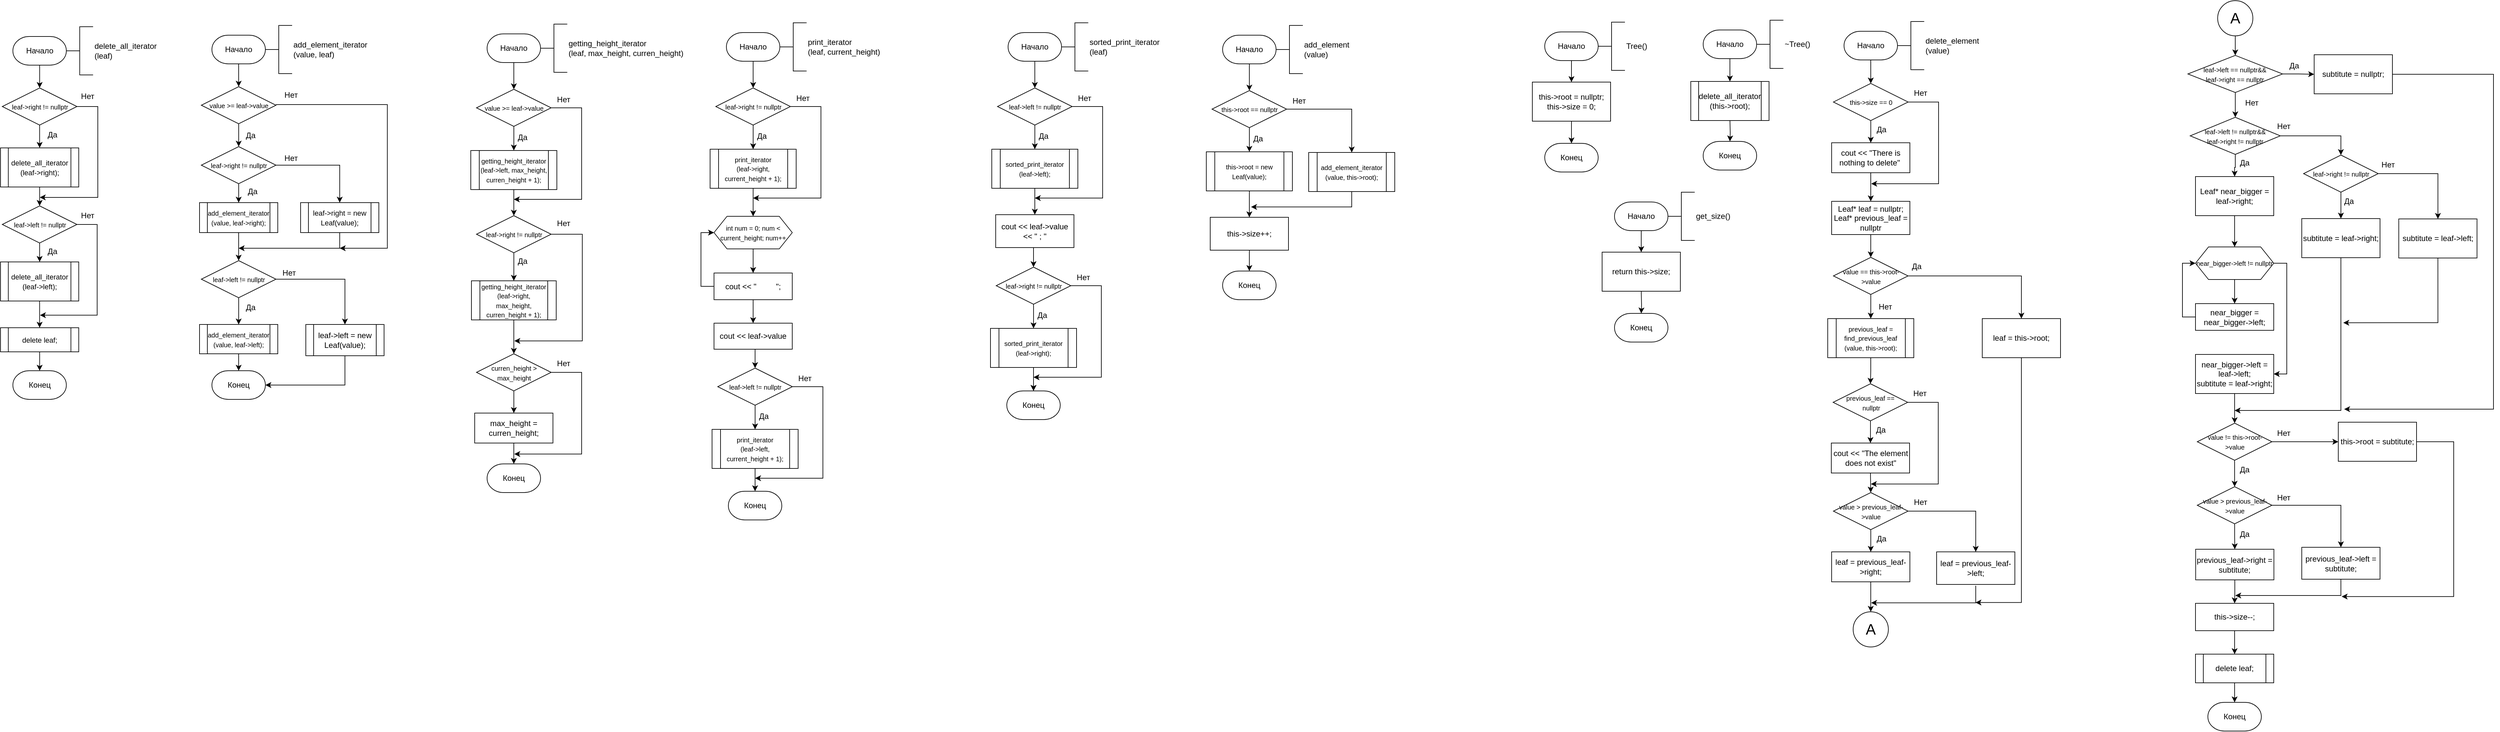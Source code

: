 <mxfile version="13.7.5" type="github">
  <diagram id="bMAKh1SzgdeprP3av_3o" name="Page-1">
    <mxGraphModel dx="1221" dy="682" grid="0" gridSize="10" guides="1" tooltips="1" connect="1" arrows="1" fold="1" page="1" pageScale="1" pageWidth="827" pageHeight="1169" math="0" shadow="0">
      <root>
        <mxCell id="0" />
        <mxCell id="1" parent="0" />
        <mxCell id="DFqQZsUnRYklmzMeklKA-6" value="" style="edgeStyle=orthogonalEdgeStyle;rounded=0;orthogonalLoop=1;jettySize=auto;html=1;" parent="1" source="DFqQZsUnRYklmzMeklKA-4" target="DFqQZsUnRYklmzMeklKA-5" edge="1">
          <mxGeometry relative="1" as="geometry" />
        </mxCell>
        <mxCell id="DFqQZsUnRYklmzMeklKA-4" value="Начало" style="strokeWidth=1;html=1;shape=mxgraph.flowchart.terminator;whiteSpace=wrap;" parent="1" vertex="1">
          <mxGeometry x="161.75" y="67" width="82" height="44" as="geometry" />
        </mxCell>
        <mxCell id="DFqQZsUnRYklmzMeklKA-11" value="" style="edgeStyle=orthogonalEdgeStyle;rounded=0;orthogonalLoop=1;jettySize=auto;html=1;" parent="1" source="DFqQZsUnRYklmzMeklKA-5" target="DFqQZsUnRYklmzMeklKA-10" edge="1">
          <mxGeometry relative="1" as="geometry" />
        </mxCell>
        <mxCell id="DFqQZsUnRYklmzMeklKA-18" style="edgeStyle=orthogonalEdgeStyle;rounded=0;orthogonalLoop=1;jettySize=auto;html=1;exitX=1;exitY=0.5;exitDx=0;exitDy=0;" parent="1" edge="1">
          <mxGeometry relative="1" as="geometry">
            <mxPoint x="203" y="314" as="targetPoint" />
            <mxPoint x="258.0" y="174.5" as="sourcePoint" />
            <Array as="points">
              <mxPoint x="292" y="174" />
              <mxPoint x="292" y="314" />
            </Array>
          </mxGeometry>
        </mxCell>
        <mxCell id="DFqQZsUnRYklmzMeklKA-5" value="&lt;font style=&quot;font-size: 10px&quot;&gt;leaf-&amp;gt;right != nullptr&lt;/font&gt;" style="rhombus;whiteSpace=wrap;html=1;strokeWidth=1;" parent="1" vertex="1">
          <mxGeometry x="145.5" y="146" width="114.5" height="57" as="geometry" />
        </mxCell>
        <mxCell id="DFqQZsUnRYklmzMeklKA-9" value="Конец" style="strokeWidth=1;html=1;shape=mxgraph.flowchart.terminator;whiteSpace=wrap;" parent="1" vertex="1">
          <mxGeometry x="161.75" y="580" width="82" height="44" as="geometry" />
        </mxCell>
        <mxCell id="DFqQZsUnRYklmzMeklKA-14" value="" style="edgeStyle=orthogonalEdgeStyle;rounded=0;orthogonalLoop=1;jettySize=auto;html=1;" parent="1" source="DFqQZsUnRYklmzMeklKA-10" target="DFqQZsUnRYklmzMeklKA-13" edge="1">
          <mxGeometry relative="1" as="geometry" />
        </mxCell>
        <mxCell id="DFqQZsUnRYklmzMeklKA-10" value="&lt;font style=&quot;font-size: 11px&quot;&gt;delete_all_iterator&lt;br&gt;(leaf-&amp;gt;right);&lt;/font&gt;" style="shape=process;whiteSpace=wrap;html=1;backgroundOutline=1;strokeWidth=1;" parent="1" vertex="1">
          <mxGeometry x="142.75" y="238" width="120" height="60" as="geometry" />
        </mxCell>
        <mxCell id="DFqQZsUnRYklmzMeklKA-12" value="Да" style="text;html=1;align=center;verticalAlign=middle;resizable=0;points=[];autosize=1;" parent="1" vertex="1">
          <mxGeometry x="209" y="209" width="25" height="18" as="geometry" />
        </mxCell>
        <mxCell id="DFqQZsUnRYklmzMeklKA-16" value="" style="edgeStyle=orthogonalEdgeStyle;rounded=0;orthogonalLoop=1;jettySize=auto;html=1;" parent="1" source="DFqQZsUnRYklmzMeklKA-13" target="DFqQZsUnRYklmzMeklKA-15" edge="1">
          <mxGeometry relative="1" as="geometry" />
        </mxCell>
        <mxCell id="DFqQZsUnRYklmzMeklKA-23" style="edgeStyle=orthogonalEdgeStyle;rounded=0;orthogonalLoop=1;jettySize=auto;html=1;exitX=1;exitY=0.5;exitDx=0;exitDy=0;" parent="1" edge="1">
          <mxGeometry relative="1" as="geometry">
            <mxPoint x="203.276" y="494.759" as="targetPoint" />
            <mxPoint x="259.0" y="355.5" as="sourcePoint" />
            <Array as="points">
              <mxPoint x="291" y="356" />
              <mxPoint x="291" y="495" />
            </Array>
          </mxGeometry>
        </mxCell>
        <mxCell id="DFqQZsUnRYklmzMeklKA-13" value="&lt;font style=&quot;font-size: 10px&quot;&gt;leaf-&amp;gt;left != nullptr&lt;/font&gt;" style="rhombus;whiteSpace=wrap;html=1;strokeWidth=1;" parent="1" vertex="1">
          <mxGeometry x="145.5" y="327" width="114.5" height="57" as="geometry" />
        </mxCell>
        <mxCell id="DFqQZsUnRYklmzMeklKA-21" value="" style="edgeStyle=orthogonalEdgeStyle;rounded=0;orthogonalLoop=1;jettySize=auto;html=1;" parent="1" source="DFqQZsUnRYklmzMeklKA-15" target="DFqQZsUnRYklmzMeklKA-20" edge="1">
          <mxGeometry relative="1" as="geometry" />
        </mxCell>
        <mxCell id="DFqQZsUnRYklmzMeklKA-15" value="&lt;font style=&quot;font-size: 11px&quot;&gt;delete_all_iterator&lt;br&gt;(leaf-&amp;gt;left);&lt;/font&gt;" style="shape=process;whiteSpace=wrap;html=1;backgroundOutline=1;strokeWidth=1;" parent="1" vertex="1">
          <mxGeometry x="142.75" y="413" width="120" height="60" as="geometry" />
        </mxCell>
        <mxCell id="DFqQZsUnRYklmzMeklKA-17" value="Да" style="text;html=1;align=center;verticalAlign=middle;resizable=0;points=[];autosize=1;" parent="1" vertex="1">
          <mxGeometry x="209" y="388" width="25" height="18" as="geometry" />
        </mxCell>
        <mxCell id="DFqQZsUnRYklmzMeklKA-19" value="Нет" style="text;html=1;align=center;verticalAlign=middle;resizable=0;points=[];autosize=1;" parent="1" vertex="1">
          <mxGeometry x="260" y="150" width="31" height="18" as="geometry" />
        </mxCell>
        <mxCell id="DFqQZsUnRYklmzMeklKA-25" value="" style="edgeStyle=orthogonalEdgeStyle;rounded=0;orthogonalLoop=1;jettySize=auto;html=1;" parent="1" source="DFqQZsUnRYklmzMeklKA-20" target="DFqQZsUnRYklmzMeklKA-9" edge="1">
          <mxGeometry relative="1" as="geometry" />
        </mxCell>
        <mxCell id="DFqQZsUnRYklmzMeklKA-20" value="&lt;font style=&quot;font-size: 11px&quot;&gt;delete leaf;&lt;/font&gt;" style="shape=process;whiteSpace=wrap;html=1;backgroundOutline=1;strokeWidth=1;" parent="1" vertex="1">
          <mxGeometry x="142.75" y="514" width="120" height="37" as="geometry" />
        </mxCell>
        <mxCell id="DFqQZsUnRYklmzMeklKA-24" value="Нет" style="text;html=1;align=center;verticalAlign=middle;resizable=0;points=[];autosize=1;" parent="1" vertex="1">
          <mxGeometry x="260" y="333" width="31" height="18" as="geometry" />
        </mxCell>
        <mxCell id="DFqQZsUnRYklmzMeklKA-26" value="delete_all_iterator&lt;br&gt;(leaf)" style="strokeWidth=1;html=1;shape=mxgraph.flowchart.annotation_2;align=left;labelPosition=right;pointerEvents=1;" parent="1" vertex="1">
          <mxGeometry x="243.75" y="52" width="41" height="74" as="geometry" />
        </mxCell>
        <mxCell id="2G2Jk9yeAb4WGQCSNfQ2-4" value="" style="edgeStyle=orthogonalEdgeStyle;rounded=0;orthogonalLoop=1;jettySize=auto;html=1;" parent="1" source="2G2Jk9yeAb4WGQCSNfQ2-1" target="2G2Jk9yeAb4WGQCSNfQ2-3" edge="1">
          <mxGeometry relative="1" as="geometry" />
        </mxCell>
        <mxCell id="2G2Jk9yeAb4WGQCSNfQ2-1" value="Начало" style="strokeWidth=1;html=1;shape=mxgraph.flowchart.terminator;whiteSpace=wrap;" parent="1" vertex="1">
          <mxGeometry x="467" y="65" width="82" height="44" as="geometry" />
        </mxCell>
        <mxCell id="2G2Jk9yeAb4WGQCSNfQ2-2" value="add_element_iterator&lt;br&gt;(value, leaf)" style="strokeWidth=1;html=1;shape=mxgraph.flowchart.annotation_2;align=left;labelPosition=right;pointerEvents=1;" parent="1" vertex="1">
          <mxGeometry x="549" y="50" width="41" height="74" as="geometry" />
        </mxCell>
        <mxCell id="2G2Jk9yeAb4WGQCSNfQ2-6" value="" style="edgeStyle=orthogonalEdgeStyle;rounded=0;orthogonalLoop=1;jettySize=auto;html=1;" parent="1" source="2G2Jk9yeAb4WGQCSNfQ2-3" target="2G2Jk9yeAb4WGQCSNfQ2-5" edge="1">
          <mxGeometry relative="1" as="geometry" />
        </mxCell>
        <mxCell id="2G2Jk9yeAb4WGQCSNfQ2-18" style="edgeStyle=orthogonalEdgeStyle;rounded=0;orthogonalLoop=1;jettySize=auto;html=1;exitX=1;exitY=0.5;exitDx=0;exitDy=0;" parent="1" edge="1">
          <mxGeometry relative="1" as="geometry">
            <mxPoint x="663" y="392" as="targetPoint" />
            <mxPoint x="565.25" y="171.5" as="sourcePoint" />
            <Array as="points">
              <mxPoint x="736" y="171" />
              <mxPoint x="736" y="392" />
            </Array>
          </mxGeometry>
        </mxCell>
        <mxCell id="2G2Jk9yeAb4WGQCSNfQ2-3" value="&lt;font style=&quot;font-size: 10px&quot;&gt;value &amp;gt;= leaf-&amp;gt;value&lt;/font&gt;" style="rhombus;whiteSpace=wrap;html=1;strokeWidth=1;" parent="1" vertex="1">
          <mxGeometry x="450.75" y="144" width="114.5" height="57" as="geometry" />
        </mxCell>
        <mxCell id="2G2Jk9yeAb4WGQCSNfQ2-8" value="" style="edgeStyle=orthogonalEdgeStyle;rounded=0;orthogonalLoop=1;jettySize=auto;html=1;" parent="1" source="2G2Jk9yeAb4WGQCSNfQ2-5" target="2G2Jk9yeAb4WGQCSNfQ2-7" edge="1">
          <mxGeometry relative="1" as="geometry" />
        </mxCell>
        <mxCell id="2G2Jk9yeAb4WGQCSNfQ2-10" value="" style="edgeStyle=orthogonalEdgeStyle;rounded=0;orthogonalLoop=1;jettySize=auto;html=1;" parent="1" source="2G2Jk9yeAb4WGQCSNfQ2-5" target="2G2Jk9yeAb4WGQCSNfQ2-9" edge="1">
          <mxGeometry relative="1" as="geometry" />
        </mxCell>
        <mxCell id="2G2Jk9yeAb4WGQCSNfQ2-5" value="&lt;font style=&quot;font-size: 10px&quot;&gt;leaf-&amp;gt;right != nullptr&lt;/font&gt;" style="rhombus;whiteSpace=wrap;html=1;strokeWidth=1;" parent="1" vertex="1">
          <mxGeometry x="450.75" y="236" width="114.5" height="57" as="geometry" />
        </mxCell>
        <mxCell id="2G2Jk9yeAb4WGQCSNfQ2-12" style="edgeStyle=orthogonalEdgeStyle;rounded=0;orthogonalLoop=1;jettySize=auto;html=1;exitX=0.5;exitY=1;exitDx=0;exitDy=0;entryX=0.5;entryY=0;entryDx=0;entryDy=0;" parent="1" source="2G2Jk9yeAb4WGQCSNfQ2-7" target="2G2Jk9yeAb4WGQCSNfQ2-11" edge="1">
          <mxGeometry relative="1" as="geometry" />
        </mxCell>
        <mxCell id="2G2Jk9yeAb4WGQCSNfQ2-7" value="&lt;font style=&quot;font-size: 10px&quot;&gt;add_element_iterator&lt;br&gt;(value, leaf-&amp;gt;right);&lt;/font&gt;" style="shape=process;whiteSpace=wrap;html=1;backgroundOutline=1;strokeWidth=1;" parent="1" vertex="1">
          <mxGeometry x="448" y="322" width="120" height="46" as="geometry" />
        </mxCell>
        <mxCell id="2G2Jk9yeAb4WGQCSNfQ2-24" style="edgeStyle=orthogonalEdgeStyle;rounded=0;orthogonalLoop=1;jettySize=auto;html=1;exitX=0.5;exitY=1;exitDx=0;exitDy=0;" parent="1" source="2G2Jk9yeAb4WGQCSNfQ2-9" edge="1">
          <mxGeometry relative="1" as="geometry">
            <mxPoint x="508" y="392" as="targetPoint" />
            <Array as="points">
              <mxPoint x="663" y="392" />
            </Array>
          </mxGeometry>
        </mxCell>
        <mxCell id="2G2Jk9yeAb4WGQCSNfQ2-9" value="&lt;font style=&quot;font-size: 11px&quot;&gt;leaf-&amp;gt;right = new Leaf(value);&lt;/font&gt;" style="shape=process;whiteSpace=wrap;html=1;backgroundOutline=1;strokeWidth=1;" parent="1" vertex="1">
          <mxGeometry x="603" y="322" width="120" height="46" as="geometry" />
        </mxCell>
        <mxCell id="2G2Jk9yeAb4WGQCSNfQ2-26" value="" style="edgeStyle=orthogonalEdgeStyle;rounded=0;orthogonalLoop=1;jettySize=auto;html=1;" parent="1" source="2G2Jk9yeAb4WGQCSNfQ2-11" target="2G2Jk9yeAb4WGQCSNfQ2-25" edge="1">
          <mxGeometry relative="1" as="geometry" />
        </mxCell>
        <mxCell id="2G2Jk9yeAb4WGQCSNfQ2-28" value="" style="edgeStyle=orthogonalEdgeStyle;rounded=0;orthogonalLoop=1;jettySize=auto;html=1;" parent="1" source="2G2Jk9yeAb4WGQCSNfQ2-11" target="2G2Jk9yeAb4WGQCSNfQ2-27" edge="1">
          <mxGeometry relative="1" as="geometry" />
        </mxCell>
        <mxCell id="2G2Jk9yeAb4WGQCSNfQ2-11" value="&lt;font style=&quot;font-size: 10px&quot;&gt;leaf-&amp;gt;left != nullptr&lt;/font&gt;" style="rhombus;whiteSpace=wrap;html=1;strokeWidth=1;" parent="1" vertex="1">
          <mxGeometry x="450.75" y="411" width="114.5" height="57" as="geometry" />
        </mxCell>
        <mxCell id="2G2Jk9yeAb4WGQCSNfQ2-13" value="Да" style="text;html=1;align=center;verticalAlign=middle;resizable=0;points=[];autosize=1;" parent="1" vertex="1">
          <mxGeometry x="516" y="296" width="25" height="18" as="geometry" />
        </mxCell>
        <mxCell id="2G2Jk9yeAb4WGQCSNfQ2-14" value="Нет" style="text;html=1;align=center;verticalAlign=middle;resizable=0;points=[];autosize=1;" parent="1" vertex="1">
          <mxGeometry x="572" y="245" width="31" height="18" as="geometry" />
        </mxCell>
        <mxCell id="2G2Jk9yeAb4WGQCSNfQ2-15" value="Да" style="text;html=1;align=center;verticalAlign=middle;resizable=0;points=[];autosize=1;" parent="1" vertex="1">
          <mxGeometry x="513" y="210" width="25" height="18" as="geometry" />
        </mxCell>
        <mxCell id="2G2Jk9yeAb4WGQCSNfQ2-20" value="Нет" style="text;html=1;align=center;verticalAlign=middle;resizable=0;points=[];autosize=1;" parent="1" vertex="1">
          <mxGeometry x="572" y="148" width="31" height="18" as="geometry" />
        </mxCell>
        <mxCell id="2G2Jk9yeAb4WGQCSNfQ2-30" value="" style="edgeStyle=orthogonalEdgeStyle;rounded=0;orthogonalLoop=1;jettySize=auto;html=1;" parent="1" source="2G2Jk9yeAb4WGQCSNfQ2-25" target="2G2Jk9yeAb4WGQCSNfQ2-29" edge="1">
          <mxGeometry relative="1" as="geometry" />
        </mxCell>
        <mxCell id="2G2Jk9yeAb4WGQCSNfQ2-25" value="&lt;font style=&quot;font-size: 10px&quot;&gt;add_element_iterator&lt;br&gt;(value, leaf-&amp;gt;left);&lt;/font&gt;" style="shape=process;whiteSpace=wrap;html=1;backgroundOutline=1;strokeWidth=1;" parent="1" vertex="1">
          <mxGeometry x="448" y="509" width="120" height="45" as="geometry" />
        </mxCell>
        <mxCell id="2G2Jk9yeAb4WGQCSNfQ2-31" style="edgeStyle=orthogonalEdgeStyle;rounded=0;orthogonalLoop=1;jettySize=auto;html=1;exitX=0.5;exitY=1;exitDx=0;exitDy=0;entryX=1;entryY=0.5;entryDx=0;entryDy=0;entryPerimeter=0;" parent="1" source="2G2Jk9yeAb4WGQCSNfQ2-27" target="2G2Jk9yeAb4WGQCSNfQ2-29" edge="1">
          <mxGeometry relative="1" as="geometry" />
        </mxCell>
        <mxCell id="2G2Jk9yeAb4WGQCSNfQ2-27" value="leaf-&amp;gt;left = new Leaf(value);" style="shape=process;whiteSpace=wrap;html=1;backgroundOutline=1;strokeWidth=1;" parent="1" vertex="1">
          <mxGeometry x="611" y="509" width="120" height="48" as="geometry" />
        </mxCell>
        <mxCell id="2G2Jk9yeAb4WGQCSNfQ2-29" value="Конец" style="strokeWidth=1;html=1;shape=mxgraph.flowchart.terminator;whiteSpace=wrap;" parent="1" vertex="1">
          <mxGeometry x="467" y="580" width="82" height="44" as="geometry" />
        </mxCell>
        <mxCell id="2G2Jk9yeAb4WGQCSNfQ2-32" value="Да" style="text;html=1;align=center;verticalAlign=middle;resizable=0;points=[];autosize=1;" parent="1" vertex="1">
          <mxGeometry x="513" y="474" width="25" height="18" as="geometry" />
        </mxCell>
        <mxCell id="2G2Jk9yeAb4WGQCSNfQ2-33" value="Нет" style="text;html=1;align=center;verticalAlign=middle;resizable=0;points=[];autosize=1;" parent="1" vertex="1">
          <mxGeometry x="569" y="421" width="31" height="18" as="geometry" />
        </mxCell>
        <mxCell id="2G2Jk9yeAb4WGQCSNfQ2-47" value="" style="edgeStyle=orthogonalEdgeStyle;rounded=0;orthogonalLoop=1;jettySize=auto;html=1;" parent="1" source="2G2Jk9yeAb4WGQCSNfQ2-35" target="2G2Jk9yeAb4WGQCSNfQ2-39" edge="1">
          <mxGeometry relative="1" as="geometry" />
        </mxCell>
        <mxCell id="2G2Jk9yeAb4WGQCSNfQ2-35" value="Начало" style="strokeWidth=1;html=1;shape=mxgraph.flowchart.terminator;whiteSpace=wrap;" parent="1" vertex="1">
          <mxGeometry x="889" y="63" width="82" height="44" as="geometry" />
        </mxCell>
        <mxCell id="2G2Jk9yeAb4WGQCSNfQ2-36" value="getting_height_iterator&lt;br&gt;(leaf, max_height, curren_height)" style="strokeWidth=1;html=1;shape=mxgraph.flowchart.annotation_2;align=left;labelPosition=right;pointerEvents=1;" parent="1" vertex="1">
          <mxGeometry x="971" y="48" width="41" height="74" as="geometry" />
        </mxCell>
        <mxCell id="2G2Jk9yeAb4WGQCSNfQ2-41" value="" style="edgeStyle=orthogonalEdgeStyle;rounded=0;orthogonalLoop=1;jettySize=auto;html=1;" parent="1" source="2G2Jk9yeAb4WGQCSNfQ2-39" target="2G2Jk9yeAb4WGQCSNfQ2-40" edge="1">
          <mxGeometry relative="1" as="geometry" />
        </mxCell>
        <mxCell id="2G2Jk9yeAb4WGQCSNfQ2-48" style="edgeStyle=orthogonalEdgeStyle;rounded=0;orthogonalLoop=1;jettySize=auto;html=1;exitX=1;exitY=0.5;exitDx=0;exitDy=0;" parent="1" source="2G2Jk9yeAb4WGQCSNfQ2-39" edge="1">
          <mxGeometry relative="1" as="geometry">
            <mxPoint x="930" y="317" as="targetPoint" />
            <Array as="points">
              <mxPoint x="1034" y="177" />
              <mxPoint x="1034" y="317" />
            </Array>
          </mxGeometry>
        </mxCell>
        <mxCell id="2G2Jk9yeAb4WGQCSNfQ2-39" value="&lt;font style=&quot;font-size: 10px&quot;&gt;value &amp;gt;= leaf-&amp;gt;value&lt;/font&gt;" style="rhombus;whiteSpace=wrap;html=1;strokeWidth=1;" parent="1" vertex="1">
          <mxGeometry x="872.75" y="148" width="114.5" height="57" as="geometry" />
        </mxCell>
        <mxCell id="2G2Jk9yeAb4WGQCSNfQ2-44" value="" style="edgeStyle=orthogonalEdgeStyle;rounded=0;orthogonalLoop=1;jettySize=auto;html=1;" parent="1" source="2G2Jk9yeAb4WGQCSNfQ2-40" target="2G2Jk9yeAb4WGQCSNfQ2-43" edge="1">
          <mxGeometry relative="1" as="geometry" />
        </mxCell>
        <mxCell id="2G2Jk9yeAb4WGQCSNfQ2-40" value="&lt;font style=&quot;font-size: 10px&quot;&gt;getting_height_iterator&lt;br&gt;(leaf-&amp;gt;left, max_height, curren_height + 1);&lt;/font&gt;" style="shape=process;whiteSpace=wrap;html=1;backgroundOutline=1;strokeWidth=1;" parent="1" vertex="1">
          <mxGeometry x="864" y="242" width="132" height="60" as="geometry" />
        </mxCell>
        <mxCell id="2G2Jk9yeAb4WGQCSNfQ2-46" value="" style="edgeStyle=orthogonalEdgeStyle;rounded=0;orthogonalLoop=1;jettySize=auto;html=1;" parent="1" source="2G2Jk9yeAb4WGQCSNfQ2-43" target="2G2Jk9yeAb4WGQCSNfQ2-45" edge="1">
          <mxGeometry relative="1" as="geometry" />
        </mxCell>
        <mxCell id="2G2Jk9yeAb4WGQCSNfQ2-54" style="edgeStyle=orthogonalEdgeStyle;rounded=0;orthogonalLoop=1;jettySize=auto;html=1;exitX=1;exitY=0.5;exitDx=0;exitDy=0;" parent="1" source="2G2Jk9yeAb4WGQCSNfQ2-43" edge="1">
          <mxGeometry relative="1" as="geometry">
            <mxPoint x="930.8" y="534.2" as="targetPoint" />
            <Array as="points">
              <mxPoint x="1035" y="371" />
              <mxPoint x="1035" y="534" />
            </Array>
          </mxGeometry>
        </mxCell>
        <mxCell id="2G2Jk9yeAb4WGQCSNfQ2-43" value="&lt;font style=&quot;font-size: 10px&quot;&gt;leaf-&amp;gt;right != nullptr&lt;/font&gt;" style="rhombus;whiteSpace=wrap;html=1;strokeWidth=1;" parent="1" vertex="1">
          <mxGeometry x="872.75" y="342" width="114.5" height="57" as="geometry" />
        </mxCell>
        <mxCell id="2G2Jk9yeAb4WGQCSNfQ2-58" value="" style="edgeStyle=orthogonalEdgeStyle;rounded=0;orthogonalLoop=1;jettySize=auto;html=1;" parent="1" source="2G2Jk9yeAb4WGQCSNfQ2-45" target="2G2Jk9yeAb4WGQCSNfQ2-57" edge="1">
          <mxGeometry relative="1" as="geometry" />
        </mxCell>
        <mxCell id="2G2Jk9yeAb4WGQCSNfQ2-45" value="&lt;font style=&quot;font-size: 10px&quot;&gt;getting_height_iterator&lt;br&gt;(leaf-&amp;gt;right, max_height, curren_height + 1);&lt;/font&gt;" style="shape=process;whiteSpace=wrap;html=1;backgroundOutline=1;strokeWidth=1;" parent="1" vertex="1">
          <mxGeometry x="865" y="442" width="130" height="60" as="geometry" />
        </mxCell>
        <mxCell id="2G2Jk9yeAb4WGQCSNfQ2-49" value="Да" style="text;html=1;align=center;verticalAlign=middle;resizable=0;points=[];autosize=1;" parent="1" vertex="1">
          <mxGeometry x="930" y="213" width="25" height="18" as="geometry" />
        </mxCell>
        <mxCell id="2G2Jk9yeAb4WGQCSNfQ2-50" value="Нет" style="text;html=1;align=center;verticalAlign=middle;resizable=0;points=[];autosize=1;" parent="1" vertex="1">
          <mxGeometry x="990" y="155" width="31" height="18" as="geometry" />
        </mxCell>
        <mxCell id="2G2Jk9yeAb4WGQCSNfQ2-55" value="Да" style="text;html=1;align=center;verticalAlign=middle;resizable=0;points=[];autosize=1;" parent="1" vertex="1">
          <mxGeometry x="930" y="403" width="25" height="18" as="geometry" />
        </mxCell>
        <mxCell id="2G2Jk9yeAb4WGQCSNfQ2-56" value="Нет" style="text;html=1;align=center;verticalAlign=middle;resizable=0;points=[];autosize=1;" parent="1" vertex="1">
          <mxGeometry x="990" y="345" width="31" height="18" as="geometry" />
        </mxCell>
        <mxCell id="2G2Jk9yeAb4WGQCSNfQ2-60" value="" style="edgeStyle=orthogonalEdgeStyle;rounded=0;orthogonalLoop=1;jettySize=auto;html=1;" parent="1" source="2G2Jk9yeAb4WGQCSNfQ2-57" target="2G2Jk9yeAb4WGQCSNfQ2-59" edge="1">
          <mxGeometry relative="1" as="geometry" />
        </mxCell>
        <mxCell id="2G2Jk9yeAb4WGQCSNfQ2-63" style="edgeStyle=orthogonalEdgeStyle;rounded=0;orthogonalLoop=1;jettySize=auto;html=1;exitX=1;exitY=0.5;exitDx=0;exitDy=0;" parent="1" source="2G2Jk9yeAb4WGQCSNfQ2-57" edge="1">
          <mxGeometry relative="1" as="geometry">
            <mxPoint x="930.714" y="707.857" as="targetPoint" />
            <Array as="points">
              <mxPoint x="1034" y="583" />
              <mxPoint x="1034" y="708" />
            </Array>
          </mxGeometry>
        </mxCell>
        <mxCell id="2G2Jk9yeAb4WGQCSNfQ2-57" value="&lt;div&gt;&lt;span style=&quot;font-size: 10px&quot;&gt;curren_height &amp;gt; max_height&lt;/span&gt;&lt;/div&gt;" style="rhombus;whiteSpace=wrap;html=1;strokeWidth=1;" parent="1" vertex="1">
          <mxGeometry x="872.75" y="554" width="114.5" height="57" as="geometry" />
        </mxCell>
        <mxCell id="2G2Jk9yeAb4WGQCSNfQ2-62" value="" style="edgeStyle=orthogonalEdgeStyle;rounded=0;orthogonalLoop=1;jettySize=auto;html=1;" parent="1" source="2G2Jk9yeAb4WGQCSNfQ2-59" target="2G2Jk9yeAb4WGQCSNfQ2-61" edge="1">
          <mxGeometry relative="1" as="geometry" />
        </mxCell>
        <mxCell id="2G2Jk9yeAb4WGQCSNfQ2-59" value="max_height = curren_height;" style="whiteSpace=wrap;html=1;strokeWidth=1;" parent="1" vertex="1">
          <mxGeometry x="870" y="645" width="120" height="46" as="geometry" />
        </mxCell>
        <mxCell id="2G2Jk9yeAb4WGQCSNfQ2-61" value="Конец" style="strokeWidth=1;html=1;shape=mxgraph.flowchart.terminator;whiteSpace=wrap;" parent="1" vertex="1">
          <mxGeometry x="889" y="723" width="82" height="44" as="geometry" />
        </mxCell>
        <mxCell id="2G2Jk9yeAb4WGQCSNfQ2-64" value="Нет" style="text;html=1;align=center;verticalAlign=middle;resizable=0;points=[];autosize=1;" parent="1" vertex="1">
          <mxGeometry x="990" y="560" width="31" height="18" as="geometry" />
        </mxCell>
        <mxCell id="2G2Jk9yeAb4WGQCSNfQ2-66" value="" style="edgeStyle=orthogonalEdgeStyle;rounded=0;orthogonalLoop=1;jettySize=auto;html=1;" parent="1" source="2G2Jk9yeAb4WGQCSNfQ2-67" target="2G2Jk9yeAb4WGQCSNfQ2-71" edge="1">
          <mxGeometry relative="1" as="geometry" />
        </mxCell>
        <mxCell id="2G2Jk9yeAb4WGQCSNfQ2-67" value="Начало" style="strokeWidth=1;html=1;shape=mxgraph.flowchart.terminator;whiteSpace=wrap;" parent="1" vertex="1">
          <mxGeometry x="1256" y="61" width="82" height="44" as="geometry" />
        </mxCell>
        <mxCell id="2G2Jk9yeAb4WGQCSNfQ2-68" value="print_iterator&lt;br&gt;(leaf, current_height)" style="strokeWidth=1;html=1;shape=mxgraph.flowchart.annotation_2;align=left;labelPosition=right;pointerEvents=1;" parent="1" vertex="1">
          <mxGeometry x="1338" y="46" width="41" height="74" as="geometry" />
        </mxCell>
        <mxCell id="2G2Jk9yeAb4WGQCSNfQ2-69" value="" style="edgeStyle=orthogonalEdgeStyle;rounded=0;orthogonalLoop=1;jettySize=auto;html=1;" parent="1" source="2G2Jk9yeAb4WGQCSNfQ2-71" target="2G2Jk9yeAb4WGQCSNfQ2-72" edge="1">
          <mxGeometry relative="1" as="geometry" />
        </mxCell>
        <mxCell id="2G2Jk9yeAb4WGQCSNfQ2-70" style="edgeStyle=orthogonalEdgeStyle;rounded=0;orthogonalLoop=1;jettySize=auto;html=1;exitX=1;exitY=0.5;exitDx=0;exitDy=0;" parent="1" source="2G2Jk9yeAb4WGQCSNfQ2-71" edge="1">
          <mxGeometry relative="1" as="geometry">
            <mxPoint x="1297" y="315" as="targetPoint" />
            <Array as="points">
              <mxPoint x="1401" y="175" />
              <mxPoint x="1401" y="315" />
            </Array>
          </mxGeometry>
        </mxCell>
        <mxCell id="2G2Jk9yeAb4WGQCSNfQ2-71" value="&lt;font style=&quot;font-size: 10px&quot;&gt;leaf-&amp;gt;right != nullptr&lt;/font&gt;" style="rhombus;whiteSpace=wrap;html=1;strokeWidth=1;" parent="1" vertex="1">
          <mxGeometry x="1239.75" y="146" width="114.5" height="57" as="geometry" />
        </mxCell>
        <mxCell id="2G2Jk9yeAb4WGQCSNfQ2-76" value="" style="edgeStyle=orthogonalEdgeStyle;rounded=0;orthogonalLoop=1;jettySize=auto;html=1;" parent="1" source="2G2Jk9yeAb4WGQCSNfQ2-72" target="2G2Jk9yeAb4WGQCSNfQ2-75" edge="1">
          <mxGeometry relative="1" as="geometry" />
        </mxCell>
        <mxCell id="2G2Jk9yeAb4WGQCSNfQ2-72" value="&lt;span style=&quot;font-size: 10px&quot;&gt;print_iterator&lt;br&gt;(leaf-&amp;gt;right, current_height + 1);&lt;/span&gt;" style="shape=process;whiteSpace=wrap;html=1;backgroundOutline=1;strokeWidth=1;" parent="1" vertex="1">
          <mxGeometry x="1231" y="240" width="132" height="60" as="geometry" />
        </mxCell>
        <mxCell id="2G2Jk9yeAb4WGQCSNfQ2-73" value="Да" style="text;html=1;align=center;verticalAlign=middle;resizable=0;points=[];autosize=1;" parent="1" vertex="1">
          <mxGeometry x="1297" y="211" width="25" height="18" as="geometry" />
        </mxCell>
        <mxCell id="2G2Jk9yeAb4WGQCSNfQ2-74" value="Нет" style="text;html=1;align=center;verticalAlign=middle;resizable=0;points=[];autosize=1;" parent="1" vertex="1">
          <mxGeometry x="1357" y="153" width="31" height="18" as="geometry" />
        </mxCell>
        <mxCell id="2G2Jk9yeAb4WGQCSNfQ2-79" value="" style="edgeStyle=orthogonalEdgeStyle;rounded=0;orthogonalLoop=1;jettySize=auto;html=1;" parent="1" source="2G2Jk9yeAb4WGQCSNfQ2-75" target="2G2Jk9yeAb4WGQCSNfQ2-78" edge="1">
          <mxGeometry relative="1" as="geometry" />
        </mxCell>
        <mxCell id="2G2Jk9yeAb4WGQCSNfQ2-75" value="&lt;font style=&quot;font-size: 10px&quot;&gt;int num = 0; num &amp;lt; current_height; num++&lt;/font&gt;" style="shape=hexagon;perimeter=hexagonPerimeter2;whiteSpace=wrap;html=1;fixedSize=1;strokeWidth=1;" parent="1" vertex="1">
          <mxGeometry x="1237" y="343" width="120" height="50" as="geometry" />
        </mxCell>
        <mxCell id="2G2Jk9yeAb4WGQCSNfQ2-77" style="edgeStyle=orthogonalEdgeStyle;rounded=0;orthogonalLoop=1;jettySize=auto;html=1;exitX=0.5;exitY=1;exitDx=0;exitDy=0;" parent="1" source="2G2Jk9yeAb4WGQCSNfQ2-75" target="2G2Jk9yeAb4WGQCSNfQ2-75" edge="1">
          <mxGeometry relative="1" as="geometry" />
        </mxCell>
        <mxCell id="2G2Jk9yeAb4WGQCSNfQ2-80" style="edgeStyle=orthogonalEdgeStyle;rounded=0;orthogonalLoop=1;jettySize=auto;html=1;exitX=0;exitY=0.5;exitDx=0;exitDy=0;entryX=0;entryY=0.5;entryDx=0;entryDy=0;" parent="1" source="2G2Jk9yeAb4WGQCSNfQ2-78" target="2G2Jk9yeAb4WGQCSNfQ2-75" edge="1">
          <mxGeometry relative="1" as="geometry" />
        </mxCell>
        <mxCell id="2G2Jk9yeAb4WGQCSNfQ2-82" value="" style="edgeStyle=orthogonalEdgeStyle;rounded=0;orthogonalLoop=1;jettySize=auto;html=1;" parent="1" source="2G2Jk9yeAb4WGQCSNfQ2-78" target="2G2Jk9yeAb4WGQCSNfQ2-81" edge="1">
          <mxGeometry relative="1" as="geometry" />
        </mxCell>
        <mxCell id="2G2Jk9yeAb4WGQCSNfQ2-78" value="cout &amp;lt;&amp;lt; &quot;&amp;nbsp; &amp;nbsp; &amp;nbsp; &amp;nbsp; &amp;nbsp;&quot;;" style="whiteSpace=wrap;html=1;strokeWidth=1;" parent="1" vertex="1">
          <mxGeometry x="1237" y="430" width="120" height="41" as="geometry" />
        </mxCell>
        <mxCell id="2G2Jk9yeAb4WGQCSNfQ2-90" style="edgeStyle=orthogonalEdgeStyle;rounded=0;orthogonalLoop=1;jettySize=auto;html=1;exitX=0.5;exitY=1;exitDx=0;exitDy=0;entryX=0.5;entryY=0;entryDx=0;entryDy=0;" parent="1" source="2G2Jk9yeAb4WGQCSNfQ2-81" target="2G2Jk9yeAb4WGQCSNfQ2-85" edge="1">
          <mxGeometry relative="1" as="geometry" />
        </mxCell>
        <mxCell id="2G2Jk9yeAb4WGQCSNfQ2-81" value="&lt;span&gt;cout &amp;lt;&amp;lt; leaf-&amp;gt;value&lt;/span&gt;" style="whiteSpace=wrap;html=1;strokeWidth=1;" parent="1" vertex="1">
          <mxGeometry x="1237" y="507" width="120" height="40" as="geometry" />
        </mxCell>
        <mxCell id="2G2Jk9yeAb4WGQCSNfQ2-83" value="" style="edgeStyle=orthogonalEdgeStyle;rounded=0;orthogonalLoop=1;jettySize=auto;html=1;" parent="1" source="2G2Jk9yeAb4WGQCSNfQ2-85" target="2G2Jk9yeAb4WGQCSNfQ2-86" edge="1">
          <mxGeometry relative="1" as="geometry" />
        </mxCell>
        <mxCell id="2G2Jk9yeAb4WGQCSNfQ2-84" style="edgeStyle=orthogonalEdgeStyle;rounded=0;orthogonalLoop=1;jettySize=auto;html=1;exitX=1;exitY=0.5;exitDx=0;exitDy=0;" parent="1" source="2G2Jk9yeAb4WGQCSNfQ2-85" edge="1">
          <mxGeometry relative="1" as="geometry">
            <mxPoint x="1300" y="745" as="targetPoint" />
            <Array as="points">
              <mxPoint x="1404" y="605" />
              <mxPoint x="1404" y="745" />
            </Array>
          </mxGeometry>
        </mxCell>
        <mxCell id="2G2Jk9yeAb4WGQCSNfQ2-85" value="&lt;font style=&quot;font-size: 10px&quot;&gt;leaf-&amp;gt;left != nullptr&lt;/font&gt;" style="rhombus;whiteSpace=wrap;html=1;strokeWidth=1;" parent="1" vertex="1">
          <mxGeometry x="1242.75" y="576" width="114.5" height="57" as="geometry" />
        </mxCell>
        <mxCell id="2G2Jk9yeAb4WGQCSNfQ2-93" value="" style="edgeStyle=orthogonalEdgeStyle;rounded=0;orthogonalLoop=1;jettySize=auto;html=1;" parent="1" source="2G2Jk9yeAb4WGQCSNfQ2-86" target="2G2Jk9yeAb4WGQCSNfQ2-91" edge="1">
          <mxGeometry relative="1" as="geometry" />
        </mxCell>
        <mxCell id="2G2Jk9yeAb4WGQCSNfQ2-86" value="&lt;div&gt;&lt;span style=&quot;font-size: 10px&quot;&gt;print_iterator&lt;/span&gt;&lt;/div&gt;&lt;div&gt;&lt;span style=&quot;font-size: 10px&quot;&gt;(leaf-&amp;gt;left, current_height + 1);&lt;/span&gt;&lt;/div&gt;" style="shape=process;whiteSpace=wrap;html=1;backgroundOutline=1;strokeWidth=1;" parent="1" vertex="1">
          <mxGeometry x="1234" y="670" width="132" height="60" as="geometry" />
        </mxCell>
        <mxCell id="2G2Jk9yeAb4WGQCSNfQ2-87" value="Да" style="text;html=1;align=center;verticalAlign=middle;resizable=0;points=[];autosize=1;" parent="1" vertex="1">
          <mxGeometry x="1300" y="641" width="25" height="18" as="geometry" />
        </mxCell>
        <mxCell id="2G2Jk9yeAb4WGQCSNfQ2-88" value="Нет" style="text;html=1;align=center;verticalAlign=middle;resizable=0;points=[];autosize=1;" parent="1" vertex="1">
          <mxGeometry x="1360" y="583" width="31" height="18" as="geometry" />
        </mxCell>
        <mxCell id="2G2Jk9yeAb4WGQCSNfQ2-91" value="Конец" style="strokeWidth=1;html=1;shape=mxgraph.flowchart.terminator;whiteSpace=wrap;" parent="1" vertex="1">
          <mxGeometry x="1259" y="765" width="82" height="44" as="geometry" />
        </mxCell>
        <mxCell id="2G2Jk9yeAb4WGQCSNfQ2-94" value="" style="edgeStyle=orthogonalEdgeStyle;rounded=0;orthogonalLoop=1;jettySize=auto;html=1;" parent="1" source="2G2Jk9yeAb4WGQCSNfQ2-95" target="2G2Jk9yeAb4WGQCSNfQ2-99" edge="1">
          <mxGeometry relative="1" as="geometry" />
        </mxCell>
        <mxCell id="2G2Jk9yeAb4WGQCSNfQ2-95" value="Начало" style="strokeWidth=1;html=1;shape=mxgraph.flowchart.terminator;whiteSpace=wrap;" parent="1" vertex="1">
          <mxGeometry x="1688" y="61" width="82" height="44" as="geometry" />
        </mxCell>
        <mxCell id="2G2Jk9yeAb4WGQCSNfQ2-96" value="sorted_print_iterator&lt;br&gt;(leaf)" style="strokeWidth=1;html=1;shape=mxgraph.flowchart.annotation_2;align=left;labelPosition=right;pointerEvents=1;" parent="1" vertex="1">
          <mxGeometry x="1770" y="46" width="41" height="74" as="geometry" />
        </mxCell>
        <mxCell id="2G2Jk9yeAb4WGQCSNfQ2-97" value="" style="edgeStyle=orthogonalEdgeStyle;rounded=0;orthogonalLoop=1;jettySize=auto;html=1;" parent="1" source="2G2Jk9yeAb4WGQCSNfQ2-99" target="2G2Jk9yeAb4WGQCSNfQ2-100" edge="1">
          <mxGeometry relative="1" as="geometry" />
        </mxCell>
        <mxCell id="2G2Jk9yeAb4WGQCSNfQ2-98" style="edgeStyle=orthogonalEdgeStyle;rounded=0;orthogonalLoop=1;jettySize=auto;html=1;exitX=1;exitY=0.5;exitDx=0;exitDy=0;" parent="1" source="2G2Jk9yeAb4WGQCSNfQ2-99" edge="1">
          <mxGeometry relative="1" as="geometry">
            <mxPoint x="1729" y="315" as="targetPoint" />
            <Array as="points">
              <mxPoint x="1833" y="175" />
              <mxPoint x="1833" y="315" />
            </Array>
          </mxGeometry>
        </mxCell>
        <mxCell id="2G2Jk9yeAb4WGQCSNfQ2-99" value="&lt;font style=&quot;font-size: 10px&quot;&gt;leaf-&amp;gt;left != nullptr&lt;/font&gt;" style="rhombus;whiteSpace=wrap;html=1;strokeWidth=1;" parent="1" vertex="1">
          <mxGeometry x="1671.75" y="146" width="114.5" height="57" as="geometry" />
        </mxCell>
        <mxCell id="2G2Jk9yeAb4WGQCSNfQ2-106" value="" style="edgeStyle=orthogonalEdgeStyle;rounded=0;orthogonalLoop=1;jettySize=auto;html=1;" parent="1" source="2G2Jk9yeAb4WGQCSNfQ2-100" target="2G2Jk9yeAb4WGQCSNfQ2-105" edge="1">
          <mxGeometry relative="1" as="geometry" />
        </mxCell>
        <mxCell id="2G2Jk9yeAb4WGQCSNfQ2-100" value="&lt;span style=&quot;font-size: 10px&quot;&gt;sorted_print_iterator&lt;br&gt;(leaf-&amp;gt;left);&lt;/span&gt;" style="shape=process;whiteSpace=wrap;html=1;backgroundOutline=1;strokeWidth=1;" parent="1" vertex="1">
          <mxGeometry x="1663" y="240" width="132" height="60" as="geometry" />
        </mxCell>
        <mxCell id="2G2Jk9yeAb4WGQCSNfQ2-101" value="Да" style="text;html=1;align=center;verticalAlign=middle;resizable=0;points=[];autosize=1;" parent="1" vertex="1">
          <mxGeometry x="1729" y="211" width="25" height="18" as="geometry" />
        </mxCell>
        <mxCell id="2G2Jk9yeAb4WGQCSNfQ2-102" value="Нет" style="text;html=1;align=center;verticalAlign=middle;resizable=0;points=[];autosize=1;" parent="1" vertex="1">
          <mxGeometry x="1789" y="153" width="31" height="18" as="geometry" />
        </mxCell>
        <mxCell id="2G2Jk9yeAb4WGQCSNfQ2-115" style="edgeStyle=orthogonalEdgeStyle;rounded=0;orthogonalLoop=1;jettySize=auto;html=1;exitX=0.5;exitY=1;exitDx=0;exitDy=0;entryX=0.5;entryY=0;entryDx=0;entryDy=0;" parent="1" source="2G2Jk9yeAb4WGQCSNfQ2-105" target="2G2Jk9yeAb4WGQCSNfQ2-109" edge="1">
          <mxGeometry relative="1" as="geometry" />
        </mxCell>
        <mxCell id="2G2Jk9yeAb4WGQCSNfQ2-105" value="cout &amp;lt;&amp;lt; leaf-&amp;gt;value &amp;lt;&amp;lt; &quot; ; &quot;" style="whiteSpace=wrap;html=1;strokeWidth=1;" parent="1" vertex="1">
          <mxGeometry x="1669" y="340.5" width="120" height="50.5" as="geometry" />
        </mxCell>
        <mxCell id="2G2Jk9yeAb4WGQCSNfQ2-107" value="" style="edgeStyle=orthogonalEdgeStyle;rounded=0;orthogonalLoop=1;jettySize=auto;html=1;" parent="1" source="2G2Jk9yeAb4WGQCSNfQ2-109" target="2G2Jk9yeAb4WGQCSNfQ2-110" edge="1">
          <mxGeometry relative="1" as="geometry" />
        </mxCell>
        <mxCell id="2G2Jk9yeAb4WGQCSNfQ2-108" style="edgeStyle=orthogonalEdgeStyle;rounded=0;orthogonalLoop=1;jettySize=auto;html=1;exitX=1;exitY=0.5;exitDx=0;exitDy=0;" parent="1" source="2G2Jk9yeAb4WGQCSNfQ2-109" edge="1">
          <mxGeometry relative="1" as="geometry">
            <mxPoint x="1727" y="590" as="targetPoint" />
            <Array as="points">
              <mxPoint x="1831" y="450" />
              <mxPoint x="1831" y="590" />
            </Array>
          </mxGeometry>
        </mxCell>
        <mxCell id="2G2Jk9yeAb4WGQCSNfQ2-109" value="&lt;font style=&quot;font-size: 10px&quot;&gt;leaf-&amp;gt;right != nullptr&lt;/font&gt;" style="rhombus;whiteSpace=wrap;html=1;strokeWidth=1;" parent="1" vertex="1">
          <mxGeometry x="1669.75" y="421" width="114.5" height="57" as="geometry" />
        </mxCell>
        <mxCell id="2G2Jk9yeAb4WGQCSNfQ2-117" value="" style="edgeStyle=orthogonalEdgeStyle;rounded=0;orthogonalLoop=1;jettySize=auto;html=1;" parent="1" source="2G2Jk9yeAb4WGQCSNfQ2-110" target="2G2Jk9yeAb4WGQCSNfQ2-116" edge="1">
          <mxGeometry relative="1" as="geometry" />
        </mxCell>
        <mxCell id="2G2Jk9yeAb4WGQCSNfQ2-132" value="" style="edgeStyle=orthogonalEdgeStyle;rounded=0;orthogonalLoop=1;jettySize=auto;html=1;" parent="1" source="2G2Jk9yeAb4WGQCSNfQ2-110" target="2G2Jk9yeAb4WGQCSNfQ2-116" edge="1">
          <mxGeometry relative="1" as="geometry" />
        </mxCell>
        <mxCell id="2G2Jk9yeAb4WGQCSNfQ2-110" value="&lt;span style=&quot;font-size: 10px&quot;&gt;sorted_print_iterator&lt;br&gt;(leaf-&amp;gt;right);&lt;/span&gt;" style="shape=process;whiteSpace=wrap;html=1;backgroundOutline=1;strokeWidth=1;" parent="1" vertex="1">
          <mxGeometry x="1661" y="515" width="132" height="60" as="geometry" />
        </mxCell>
        <mxCell id="2G2Jk9yeAb4WGQCSNfQ2-111" value="Да" style="text;html=1;align=center;verticalAlign=middle;resizable=0;points=[];autosize=1;" parent="1" vertex="1">
          <mxGeometry x="1727" y="486" width="25" height="18" as="geometry" />
        </mxCell>
        <mxCell id="2G2Jk9yeAb4WGQCSNfQ2-112" value="Нет" style="text;html=1;align=center;verticalAlign=middle;resizable=0;points=[];autosize=1;" parent="1" vertex="1">
          <mxGeometry x="1787" y="428" width="31" height="18" as="geometry" />
        </mxCell>
        <mxCell id="2G2Jk9yeAb4WGQCSNfQ2-116" value="Конец" style="strokeWidth=1;html=1;shape=mxgraph.flowchart.terminator;whiteSpace=wrap;" parent="1" vertex="1">
          <mxGeometry x="1686" y="611" width="82" height="44" as="geometry" />
        </mxCell>
        <mxCell id="2G2Jk9yeAb4WGQCSNfQ2-118" value="" style="edgeStyle=orthogonalEdgeStyle;rounded=0;orthogonalLoop=1;jettySize=auto;html=1;" parent="1" source="2G2Jk9yeAb4WGQCSNfQ2-119" target="2G2Jk9yeAb4WGQCSNfQ2-123" edge="1">
          <mxGeometry relative="1" as="geometry" />
        </mxCell>
        <mxCell id="2G2Jk9yeAb4WGQCSNfQ2-119" value="Начало" style="strokeWidth=1;html=1;shape=mxgraph.flowchart.terminator;whiteSpace=wrap;" parent="1" vertex="1">
          <mxGeometry x="2017" y="65" width="82" height="44" as="geometry" />
        </mxCell>
        <mxCell id="2G2Jk9yeAb4WGQCSNfQ2-120" value="add_element&lt;br&gt;(value)" style="strokeWidth=1;html=1;shape=mxgraph.flowchart.annotation_2;align=left;labelPosition=right;pointerEvents=1;" parent="1" vertex="1">
          <mxGeometry x="2099" y="50" width="41" height="74" as="geometry" />
        </mxCell>
        <mxCell id="2G2Jk9yeAb4WGQCSNfQ2-121" value="" style="edgeStyle=orthogonalEdgeStyle;rounded=0;orthogonalLoop=1;jettySize=auto;html=1;" parent="1" source="2G2Jk9yeAb4WGQCSNfQ2-123" target="2G2Jk9yeAb4WGQCSNfQ2-125" edge="1">
          <mxGeometry relative="1" as="geometry" />
        </mxCell>
        <mxCell id="2G2Jk9yeAb4WGQCSNfQ2-130" style="edgeStyle=orthogonalEdgeStyle;rounded=0;orthogonalLoop=1;jettySize=auto;html=1;exitX=1;exitY=0.5;exitDx=0;exitDy=0;entryX=0.5;entryY=0;entryDx=0;entryDy=0;" parent="1" source="2G2Jk9yeAb4WGQCSNfQ2-123" target="2G2Jk9yeAb4WGQCSNfQ2-129" edge="1">
          <mxGeometry relative="1" as="geometry" />
        </mxCell>
        <mxCell id="2G2Jk9yeAb4WGQCSNfQ2-123" value="&lt;font style=&quot;font-size: 10px&quot;&gt;this-&amp;gt;root == nullptr&lt;/font&gt;" style="rhombus;whiteSpace=wrap;html=1;strokeWidth=1;" parent="1" vertex="1">
          <mxGeometry x="2000.75" y="150" width="114.5" height="57" as="geometry" />
        </mxCell>
        <mxCell id="2G2Jk9yeAb4WGQCSNfQ2-124" value="" style="edgeStyle=orthogonalEdgeStyle;rounded=0;orthogonalLoop=1;jettySize=auto;html=1;" parent="1" source="2G2Jk9yeAb4WGQCSNfQ2-125" target="2G2Jk9yeAb4WGQCSNfQ2-128" edge="1">
          <mxGeometry relative="1" as="geometry" />
        </mxCell>
        <mxCell id="2G2Jk9yeAb4WGQCSNfQ2-125" value="&lt;span style=&quot;font-size: 10px&quot;&gt;this-&amp;gt;root = new Leaf(value);&lt;/span&gt;" style="shape=process;whiteSpace=wrap;html=1;backgroundOutline=1;strokeWidth=1;" parent="1" vertex="1">
          <mxGeometry x="1992" y="244" width="132" height="60" as="geometry" />
        </mxCell>
        <mxCell id="2G2Jk9yeAb4WGQCSNfQ2-126" value="Да" style="text;html=1;align=center;verticalAlign=middle;resizable=0;points=[];autosize=1;" parent="1" vertex="1">
          <mxGeometry x="2058" y="215" width="25" height="18" as="geometry" />
        </mxCell>
        <mxCell id="2G2Jk9yeAb4WGQCSNfQ2-127" value="Нет" style="text;html=1;align=center;verticalAlign=middle;resizable=0;points=[];autosize=1;" parent="1" vertex="1">
          <mxGeometry x="2118" y="157" width="31" height="18" as="geometry" />
        </mxCell>
        <mxCell id="2G2Jk9yeAb4WGQCSNfQ2-134" value="" style="edgeStyle=orthogonalEdgeStyle;rounded=0;orthogonalLoop=1;jettySize=auto;html=1;" parent="1" source="2G2Jk9yeAb4WGQCSNfQ2-128" target="2G2Jk9yeAb4WGQCSNfQ2-133" edge="1">
          <mxGeometry relative="1" as="geometry" />
        </mxCell>
        <mxCell id="2G2Jk9yeAb4WGQCSNfQ2-128" value="this-&amp;gt;size++;" style="whiteSpace=wrap;html=1;strokeWidth=1;" parent="1" vertex="1">
          <mxGeometry x="1998" y="344.5" width="120" height="50.5" as="geometry" />
        </mxCell>
        <mxCell id="2G2Jk9yeAb4WGQCSNfQ2-131" style="edgeStyle=orthogonalEdgeStyle;rounded=0;orthogonalLoop=1;jettySize=auto;html=1;exitX=0.5;exitY=1;exitDx=0;exitDy=0;" parent="1" source="2G2Jk9yeAb4WGQCSNfQ2-129" edge="1">
          <mxGeometry relative="1" as="geometry">
            <mxPoint x="2060.647" y="328.588" as="targetPoint" />
            <Array as="points">
              <mxPoint x="2215" y="329" />
            </Array>
          </mxGeometry>
        </mxCell>
        <mxCell id="2G2Jk9yeAb4WGQCSNfQ2-129" value="&lt;span style=&quot;font-size: 10px&quot;&gt;add_element_iterator&lt;br&gt;(value, this-&amp;gt;root);&lt;/span&gt;" style="shape=process;whiteSpace=wrap;html=1;backgroundOutline=1;strokeWidth=1;" parent="1" vertex="1">
          <mxGeometry x="2149" y="245" width="132" height="60" as="geometry" />
        </mxCell>
        <mxCell id="2G2Jk9yeAb4WGQCSNfQ2-133" value="Конец" style="strokeWidth=1;html=1;shape=mxgraph.flowchart.terminator;whiteSpace=wrap;" parent="1" vertex="1">
          <mxGeometry x="2017" y="427" width="82" height="44" as="geometry" />
        </mxCell>
        <mxCell id="2G2Jk9yeAb4WGQCSNfQ2-138" value="" style="edgeStyle=orthogonalEdgeStyle;rounded=0;orthogonalLoop=1;jettySize=auto;html=1;" parent="1" source="2G2Jk9yeAb4WGQCSNfQ2-135" target="2G2Jk9yeAb4WGQCSNfQ2-137" edge="1">
          <mxGeometry relative="1" as="geometry" />
        </mxCell>
        <mxCell id="2G2Jk9yeAb4WGQCSNfQ2-135" value="Начало" style="strokeWidth=1;html=1;shape=mxgraph.flowchart.terminator;whiteSpace=wrap;" parent="1" vertex="1">
          <mxGeometry x="2511" y="60" width="82" height="44" as="geometry" />
        </mxCell>
        <mxCell id="2G2Jk9yeAb4WGQCSNfQ2-136" value="Tree()" style="strokeWidth=1;html=1;shape=mxgraph.flowchart.annotation_2;align=left;labelPosition=right;pointerEvents=1;" parent="1" vertex="1">
          <mxGeometry x="2593" y="45" width="41" height="74" as="geometry" />
        </mxCell>
        <mxCell id="2G2Jk9yeAb4WGQCSNfQ2-140" value="" style="edgeStyle=orthogonalEdgeStyle;rounded=0;orthogonalLoop=1;jettySize=auto;html=1;" parent="1" source="2G2Jk9yeAb4WGQCSNfQ2-137" target="2G2Jk9yeAb4WGQCSNfQ2-139" edge="1">
          <mxGeometry relative="1" as="geometry" />
        </mxCell>
        <mxCell id="2G2Jk9yeAb4WGQCSNfQ2-137" value="&lt;div&gt;this-&amp;gt;root = nullptr;&lt;/div&gt;&lt;div&gt;&lt;span&gt; &lt;/span&gt;this-&amp;gt;size = 0;&lt;/div&gt;" style="whiteSpace=wrap;html=1;strokeWidth=1;" parent="1" vertex="1">
          <mxGeometry x="2492" y="137" width="120" height="60" as="geometry" />
        </mxCell>
        <mxCell id="2G2Jk9yeAb4WGQCSNfQ2-139" value="Конец" style="strokeWidth=1;html=1;shape=mxgraph.flowchart.terminator;whiteSpace=wrap;" parent="1" vertex="1">
          <mxGeometry x="2511" y="231" width="82" height="44" as="geometry" />
        </mxCell>
        <mxCell id="2G2Jk9yeAb4WGQCSNfQ2-148" value="" style="edgeStyle=orthogonalEdgeStyle;rounded=0;orthogonalLoop=1;jettySize=auto;html=1;" parent="1" source="2G2Jk9yeAb4WGQCSNfQ2-142" target="2G2Jk9yeAb4WGQCSNfQ2-147" edge="1">
          <mxGeometry relative="1" as="geometry" />
        </mxCell>
        <mxCell id="2G2Jk9yeAb4WGQCSNfQ2-142" value="Начало" style="strokeWidth=1;html=1;shape=mxgraph.flowchart.terminator;whiteSpace=wrap;" parent="1" vertex="1">
          <mxGeometry x="2754" y="57" width="82" height="44" as="geometry" />
        </mxCell>
        <mxCell id="2G2Jk9yeAb4WGQCSNfQ2-143" value="~Tree()" style="strokeWidth=1;html=1;shape=mxgraph.flowchart.annotation_2;align=left;labelPosition=right;pointerEvents=1;" parent="1" vertex="1">
          <mxGeometry x="2836" y="42" width="41" height="74" as="geometry" />
        </mxCell>
        <mxCell id="2G2Jk9yeAb4WGQCSNfQ2-144" value="" style="edgeStyle=orthogonalEdgeStyle;rounded=0;orthogonalLoop=1;jettySize=auto;html=1;" parent="1" target="2G2Jk9yeAb4WGQCSNfQ2-146" edge="1">
          <mxGeometry relative="1" as="geometry">
            <mxPoint x="2795" y="194" as="sourcePoint" />
          </mxGeometry>
        </mxCell>
        <mxCell id="2G2Jk9yeAb4WGQCSNfQ2-146" value="Конец" style="strokeWidth=1;html=1;shape=mxgraph.flowchart.terminator;whiteSpace=wrap;" parent="1" vertex="1">
          <mxGeometry x="2754" y="228" width="82" height="44" as="geometry" />
        </mxCell>
        <mxCell id="2G2Jk9yeAb4WGQCSNfQ2-147" value="delete_all_iterator&lt;br&gt;(this-&amp;gt;root);" style="shape=process;whiteSpace=wrap;html=1;backgroundOutline=1;strokeWidth=1;" parent="1" vertex="1">
          <mxGeometry x="2735" y="136" width="120" height="60" as="geometry" />
        </mxCell>
        <mxCell id="2G2Jk9yeAb4WGQCSNfQ2-156" value="" style="edgeStyle=orthogonalEdgeStyle;rounded=0;orthogonalLoop=1;jettySize=auto;html=1;" parent="1" source="2G2Jk9yeAb4WGQCSNfQ2-150" target="2G2Jk9yeAb4WGQCSNfQ2-155" edge="1">
          <mxGeometry relative="1" as="geometry" />
        </mxCell>
        <mxCell id="2G2Jk9yeAb4WGQCSNfQ2-150" value="Начало" style="strokeWidth=1;html=1;shape=mxgraph.flowchart.terminator;whiteSpace=wrap;" parent="1" vertex="1">
          <mxGeometry x="2618" y="321" width="82" height="44" as="geometry" />
        </mxCell>
        <mxCell id="2G2Jk9yeAb4WGQCSNfQ2-151" value="get_size()" style="strokeWidth=1;html=1;shape=mxgraph.flowchart.annotation_2;align=left;labelPosition=right;pointerEvents=1;" parent="1" vertex="1">
          <mxGeometry x="2700" y="306" width="41" height="74" as="geometry" />
        </mxCell>
        <mxCell id="2G2Jk9yeAb4WGQCSNfQ2-152" value="" style="edgeStyle=orthogonalEdgeStyle;rounded=0;orthogonalLoop=1;jettySize=auto;html=1;" parent="1" target="2G2Jk9yeAb4WGQCSNfQ2-153" edge="1">
          <mxGeometry relative="1" as="geometry">
            <mxPoint x="2659" y="458" as="sourcePoint" />
          </mxGeometry>
        </mxCell>
        <mxCell id="2G2Jk9yeAb4WGQCSNfQ2-153" value="Конец" style="strokeWidth=1;html=1;shape=mxgraph.flowchart.terminator;whiteSpace=wrap;" parent="1" vertex="1">
          <mxGeometry x="2618" y="492" width="82" height="44" as="geometry" />
        </mxCell>
        <mxCell id="2G2Jk9yeAb4WGQCSNfQ2-155" value="&lt;span&gt;return this-&amp;gt;size;&lt;/span&gt;" style="whiteSpace=wrap;html=1;strokeWidth=1;" parent="1" vertex="1">
          <mxGeometry x="2599" y="398" width="120" height="60" as="geometry" />
        </mxCell>
        <mxCell id="L3ShGyufVpBa5HH6zkPO-10" value="" style="edgeStyle=orthogonalEdgeStyle;rounded=0;orthogonalLoop=1;jettySize=auto;html=1;" edge="1" parent="1" source="L3ShGyufVpBa5HH6zkPO-2" target="L3ShGyufVpBa5HH6zkPO-7">
          <mxGeometry relative="1" as="geometry" />
        </mxCell>
        <mxCell id="L3ShGyufVpBa5HH6zkPO-2" value="Начало" style="strokeWidth=1;html=1;shape=mxgraph.flowchart.terminator;whiteSpace=wrap;" vertex="1" parent="1">
          <mxGeometry x="2970" y="59" width="82" height="44" as="geometry" />
        </mxCell>
        <mxCell id="L3ShGyufVpBa5HH6zkPO-3" value="delete_element&lt;br&gt;(value)" style="strokeWidth=1;html=1;shape=mxgraph.flowchart.annotation_2;align=left;labelPosition=right;pointerEvents=1;" vertex="1" parent="1">
          <mxGeometry x="3052" y="44" width="41" height="74" as="geometry" />
        </mxCell>
        <mxCell id="L3ShGyufVpBa5HH6zkPO-5" value="" style="edgeStyle=orthogonalEdgeStyle;rounded=0;orthogonalLoop=1;jettySize=auto;html=1;" edge="1" parent="1" source="L3ShGyufVpBa5HH6zkPO-7" target="L3ShGyufVpBa5HH6zkPO-8">
          <mxGeometry relative="1" as="geometry" />
        </mxCell>
        <mxCell id="L3ShGyufVpBa5HH6zkPO-6" style="edgeStyle=orthogonalEdgeStyle;rounded=0;orthogonalLoop=1;jettySize=auto;html=1;exitX=1;exitY=0.5;exitDx=0;exitDy=0;" edge="1" parent="1" source="L3ShGyufVpBa5HH6zkPO-7">
          <mxGeometry relative="1" as="geometry">
            <mxPoint x="3011.714" y="292.957" as="targetPoint" />
            <Array as="points">
              <mxPoint x="3115" y="168.1" />
              <mxPoint x="3115" y="293.1" />
            </Array>
          </mxGeometry>
        </mxCell>
        <mxCell id="L3ShGyufVpBa5HH6zkPO-7" value="&lt;span style=&quot;font-size: 10px&quot;&gt;this-&amp;gt;size == 0&lt;/span&gt;" style="rhombus;whiteSpace=wrap;html=1;strokeWidth=1;" vertex="1" parent="1">
          <mxGeometry x="2953.75" y="139.1" width="114.5" height="57" as="geometry" />
        </mxCell>
        <mxCell id="L3ShGyufVpBa5HH6zkPO-12" value="" style="edgeStyle=orthogonalEdgeStyle;rounded=0;orthogonalLoop=1;jettySize=auto;html=1;" edge="1" parent="1" source="L3ShGyufVpBa5HH6zkPO-8" target="L3ShGyufVpBa5HH6zkPO-11">
          <mxGeometry relative="1" as="geometry" />
        </mxCell>
        <mxCell id="L3ShGyufVpBa5HH6zkPO-8" value="&lt;div&gt;cout &amp;lt;&amp;lt; &quot;There is nothing to delete&quot;&amp;nbsp;&lt;/div&gt;" style="whiteSpace=wrap;html=1;strokeWidth=1;" vertex="1" parent="1">
          <mxGeometry x="2951" y="230.1" width="120" height="46" as="geometry" />
        </mxCell>
        <mxCell id="L3ShGyufVpBa5HH6zkPO-9" value="Нет" style="text;html=1;align=center;verticalAlign=middle;resizable=0;points=[];autosize=1;" vertex="1" parent="1">
          <mxGeometry x="3071" y="145.1" width="31" height="18" as="geometry" />
        </mxCell>
        <mxCell id="L3ShGyufVpBa5HH6zkPO-23" style="edgeStyle=orthogonalEdgeStyle;rounded=0;orthogonalLoop=1;jettySize=auto;html=1;exitX=0.5;exitY=1;exitDx=0;exitDy=0;entryX=0.5;entryY=0;entryDx=0;entryDy=0;" edge="1" parent="1" source="L3ShGyufVpBa5HH6zkPO-11" target="L3ShGyufVpBa5HH6zkPO-16">
          <mxGeometry relative="1" as="geometry" />
        </mxCell>
        <mxCell id="L3ShGyufVpBa5HH6zkPO-11" value="&lt;div&gt;Leaf* leaf = nullptr;&lt;/div&gt;&lt;div&gt;&lt;span&gt;	&lt;/span&gt;Leaf* previous_leaf = nullptr&lt;/div&gt;" style="whiteSpace=wrap;html=1;strokeWidth=1;" vertex="1" parent="1">
          <mxGeometry x="2951" y="320" width="120" height="51" as="geometry" />
        </mxCell>
        <mxCell id="L3ShGyufVpBa5HH6zkPO-13" value="Да" style="text;html=1;align=center;verticalAlign=middle;resizable=0;points=[];autosize=1;" vertex="1" parent="1">
          <mxGeometry x="3014" y="201" width="25" height="18" as="geometry" />
        </mxCell>
        <mxCell id="L3ShGyufVpBa5HH6zkPO-14" value="" style="edgeStyle=orthogonalEdgeStyle;rounded=0;orthogonalLoop=1;jettySize=auto;html=1;" edge="1" parent="1" source="L3ShGyufVpBa5HH6zkPO-16" target="L3ShGyufVpBa5HH6zkPO-19">
          <mxGeometry relative="1" as="geometry" />
        </mxCell>
        <mxCell id="L3ShGyufVpBa5HH6zkPO-27" value="" style="edgeStyle=orthogonalEdgeStyle;rounded=0;orthogonalLoop=1;jettySize=auto;html=1;" edge="1" parent="1" source="L3ShGyufVpBa5HH6zkPO-16" target="L3ShGyufVpBa5HH6zkPO-26">
          <mxGeometry relative="1" as="geometry" />
        </mxCell>
        <mxCell id="L3ShGyufVpBa5HH6zkPO-16" value="&lt;font style=&quot;font-size: 10px&quot;&gt;value == this-&amp;gt;root-&amp;gt;value&lt;/font&gt;" style="rhombus;whiteSpace=wrap;html=1;strokeWidth=1;" vertex="1" parent="1">
          <mxGeometry x="2953.75" y="406" width="114.5" height="57" as="geometry" />
        </mxCell>
        <mxCell id="L3ShGyufVpBa5HH6zkPO-34" style="edgeStyle=orthogonalEdgeStyle;rounded=0;orthogonalLoop=1;jettySize=auto;html=1;exitX=0.5;exitY=1;exitDx=0;exitDy=0;entryX=0.5;entryY=0;entryDx=0;entryDy=0;" edge="1" parent="1" source="L3ShGyufVpBa5HH6zkPO-19" target="L3ShGyufVpBa5HH6zkPO-30">
          <mxGeometry relative="1" as="geometry" />
        </mxCell>
        <mxCell id="L3ShGyufVpBa5HH6zkPO-19" value="&lt;span style=&quot;font-size: 10px&quot;&gt;previous_leaf = find_previous_leaf&lt;br&gt;(value, this-&amp;gt;root);&lt;/span&gt;" style="shape=process;whiteSpace=wrap;html=1;backgroundOutline=1;strokeWidth=1;" vertex="1" parent="1">
          <mxGeometry x="2945" y="500" width="132" height="60" as="geometry" />
        </mxCell>
        <mxCell id="L3ShGyufVpBa5HH6zkPO-20" value="Да" style="text;html=1;align=center;verticalAlign=middle;resizable=0;points=[];autosize=1;" vertex="1" parent="1">
          <mxGeometry x="3068" y="411" width="25" height="18" as="geometry" />
        </mxCell>
        <mxCell id="L3ShGyufVpBa5HH6zkPO-21" value="Нет" style="text;html=1;align=center;verticalAlign=middle;resizable=0;points=[];autosize=1;" vertex="1" parent="1">
          <mxGeometry x="3017" y="473" width="31" height="18" as="geometry" />
        </mxCell>
        <mxCell id="L3ShGyufVpBa5HH6zkPO-47" style="edgeStyle=orthogonalEdgeStyle;rounded=0;orthogonalLoop=1;jettySize=auto;html=1;exitX=0.5;exitY=1;exitDx=0;exitDy=0;" edge="1" parent="1" source="L3ShGyufVpBa5HH6zkPO-26">
          <mxGeometry relative="1" as="geometry">
            <mxPoint x="3171.6" y="935.8" as="targetPoint" />
            <Array as="points">
              <mxPoint x="3242" y="936" />
            </Array>
          </mxGeometry>
        </mxCell>
        <mxCell id="L3ShGyufVpBa5HH6zkPO-26" value="leaf = this-&amp;gt;root;" style="whiteSpace=wrap;html=1;strokeWidth=1;" vertex="1" parent="1">
          <mxGeometry x="3182" y="500" width="120" height="60" as="geometry" />
        </mxCell>
        <mxCell id="L3ShGyufVpBa5HH6zkPO-28" value="" style="edgeStyle=orthogonalEdgeStyle;rounded=0;orthogonalLoop=1;jettySize=auto;html=1;" edge="1" parent="1" source="L3ShGyufVpBa5HH6zkPO-30" target="L3ShGyufVpBa5HH6zkPO-31">
          <mxGeometry relative="1" as="geometry" />
        </mxCell>
        <mxCell id="L3ShGyufVpBa5HH6zkPO-29" style="edgeStyle=orthogonalEdgeStyle;rounded=0;orthogonalLoop=1;jettySize=auto;html=1;exitX=1;exitY=0.5;exitDx=0;exitDy=0;" edge="1" parent="1" source="L3ShGyufVpBa5HH6zkPO-30">
          <mxGeometry relative="1" as="geometry">
            <mxPoint x="3011.214" y="753.857" as="targetPoint" />
            <Array as="points">
              <mxPoint x="3114.5" y="629" />
              <mxPoint x="3114.5" y="754" />
            </Array>
          </mxGeometry>
        </mxCell>
        <mxCell id="L3ShGyufVpBa5HH6zkPO-30" value="&lt;span style=&quot;font-size: 10px&quot;&gt;previous_leaf ==&lt;br&gt;&amp;nbsp;nullptr&lt;/span&gt;" style="rhombus;whiteSpace=wrap;html=1;strokeWidth=1;" vertex="1" parent="1">
          <mxGeometry x="2953.25" y="600" width="114.5" height="57" as="geometry" />
        </mxCell>
        <mxCell id="L3ShGyufVpBa5HH6zkPO-41" style="edgeStyle=orthogonalEdgeStyle;rounded=0;orthogonalLoop=1;jettySize=auto;html=1;exitX=0.5;exitY=1;exitDx=0;exitDy=0;entryX=0.5;entryY=0;entryDx=0;entryDy=0;" edge="1" parent="1" source="L3ShGyufVpBa5HH6zkPO-31" target="L3ShGyufVpBa5HH6zkPO-37">
          <mxGeometry relative="1" as="geometry" />
        </mxCell>
        <mxCell id="L3ShGyufVpBa5HH6zkPO-31" value="&lt;div&gt;cout &amp;lt;&amp;lt; &quot;The element does not exist&quot;&lt;/div&gt;" style="whiteSpace=wrap;html=1;strokeWidth=1;" vertex="1" parent="1">
          <mxGeometry x="2950.5" y="691" width="120" height="46" as="geometry" />
        </mxCell>
        <mxCell id="L3ShGyufVpBa5HH6zkPO-32" value="Нет" style="text;html=1;align=center;verticalAlign=middle;resizable=0;points=[];autosize=1;" vertex="1" parent="1">
          <mxGeometry x="3070.5" y="606" width="31" height="18" as="geometry" />
        </mxCell>
        <mxCell id="L3ShGyufVpBa5HH6zkPO-33" value="Да" style="text;html=1;align=center;verticalAlign=middle;resizable=0;points=[];autosize=1;" vertex="1" parent="1">
          <mxGeometry x="3013.5" y="661.9" width="25" height="18" as="geometry" />
        </mxCell>
        <mxCell id="L3ShGyufVpBa5HH6zkPO-35" value="" style="edgeStyle=orthogonalEdgeStyle;rounded=0;orthogonalLoop=1;jettySize=auto;html=1;" edge="1" parent="1" source="L3ShGyufVpBa5HH6zkPO-37" target="L3ShGyufVpBa5HH6zkPO-38">
          <mxGeometry relative="1" as="geometry" />
        </mxCell>
        <mxCell id="L3ShGyufVpBa5HH6zkPO-43" value="" style="edgeStyle=orthogonalEdgeStyle;rounded=0;orthogonalLoop=1;jettySize=auto;html=1;" edge="1" parent="1" source="L3ShGyufVpBa5HH6zkPO-37" target="L3ShGyufVpBa5HH6zkPO-42">
          <mxGeometry relative="1" as="geometry" />
        </mxCell>
        <mxCell id="L3ShGyufVpBa5HH6zkPO-37" value="&lt;span style=&quot;font-size: 10px&quot;&gt;value &amp;gt; previous_leaf-&amp;gt;value&lt;/span&gt;" style="rhombus;whiteSpace=wrap;html=1;strokeWidth=1;" vertex="1" parent="1">
          <mxGeometry x="2953.75" y="767" width="114.5" height="57" as="geometry" />
        </mxCell>
        <mxCell id="L3ShGyufVpBa5HH6zkPO-45" style="edgeStyle=orthogonalEdgeStyle;rounded=0;orthogonalLoop=1;jettySize=auto;html=1;exitX=0.5;exitY=1;exitDx=0;exitDy=0;entryX=0.5;entryY=0;entryDx=0;entryDy=0;" edge="1" parent="1" source="L3ShGyufVpBa5HH6zkPO-38" target="L3ShGyufVpBa5HH6zkPO-44">
          <mxGeometry relative="1" as="geometry" />
        </mxCell>
        <mxCell id="L3ShGyufVpBa5HH6zkPO-38" value="&lt;div&gt;leaf = previous_leaf-&amp;gt;right;&lt;/div&gt;" style="whiteSpace=wrap;html=1;strokeWidth=1;" vertex="1" parent="1">
          <mxGeometry x="2951" y="858" width="120" height="46" as="geometry" />
        </mxCell>
        <mxCell id="L3ShGyufVpBa5HH6zkPO-39" value="Нет" style="text;html=1;align=center;verticalAlign=middle;resizable=0;points=[];autosize=1;" vertex="1" parent="1">
          <mxGeometry x="3071" y="773" width="31" height="18" as="geometry" />
        </mxCell>
        <mxCell id="L3ShGyufVpBa5HH6zkPO-40" value="Да" style="text;html=1;align=center;verticalAlign=middle;resizable=0;points=[];autosize=1;" vertex="1" parent="1">
          <mxGeometry x="3014" y="828.9" width="25" height="18" as="geometry" />
        </mxCell>
        <mxCell id="L3ShGyufVpBa5HH6zkPO-46" style="edgeStyle=orthogonalEdgeStyle;rounded=0;orthogonalLoop=1;jettySize=auto;html=1;exitX=0.5;exitY=1;exitDx=0;exitDy=0;" edge="1" parent="1">
          <mxGeometry relative="1" as="geometry">
            <mxPoint x="3011.6" y="936.2" as="targetPoint" />
            <mxPoint x="3172" y="910" as="sourcePoint" />
            <Array as="points">
              <mxPoint x="3172" y="936" />
            </Array>
          </mxGeometry>
        </mxCell>
        <mxCell id="L3ShGyufVpBa5HH6zkPO-42" value="leaf = previous_leaf-&amp;gt;left;" style="whiteSpace=wrap;html=1;strokeWidth=1;" vertex="1" parent="1">
          <mxGeometry x="3112" y="858" width="120" height="50" as="geometry" />
        </mxCell>
        <mxCell id="L3ShGyufVpBa5HH6zkPO-44" value="&lt;font style=&quot;font-size: 23px&quot;&gt;A&lt;/font&gt;" style="ellipse;whiteSpace=wrap;html=1;aspect=fixed;" vertex="1" parent="1">
          <mxGeometry x="2984" y="950" width="54" height="54" as="geometry" />
        </mxCell>
        <mxCell id="L3ShGyufVpBa5HH6zkPO-57" style="edgeStyle=orthogonalEdgeStyle;rounded=0;orthogonalLoop=1;jettySize=auto;html=1;exitX=0.5;exitY=1;exitDx=0;exitDy=0;entryX=0.5;entryY=0;entryDx=0;entryDy=0;" edge="1" parent="1" source="L3ShGyufVpBa5HH6zkPO-48" target="L3ShGyufVpBa5HH6zkPO-50">
          <mxGeometry relative="1" as="geometry" />
        </mxCell>
        <mxCell id="L3ShGyufVpBa5HH6zkPO-48" value="&lt;font style=&quot;font-size: 23px&quot;&gt;A&lt;/font&gt;" style="ellipse;whiteSpace=wrap;html=1;aspect=fixed;" vertex="1" parent="1">
          <mxGeometry x="3543" y="12" width="54" height="54" as="geometry" />
        </mxCell>
        <mxCell id="L3ShGyufVpBa5HH6zkPO-52" value="" style="edgeStyle=orthogonalEdgeStyle;rounded=0;orthogonalLoop=1;jettySize=auto;html=1;" edge="1" parent="1" source="L3ShGyufVpBa5HH6zkPO-50" target="L3ShGyufVpBa5HH6zkPO-51">
          <mxGeometry relative="1" as="geometry" />
        </mxCell>
        <mxCell id="L3ShGyufVpBa5HH6zkPO-56" value="" style="edgeStyle=orthogonalEdgeStyle;rounded=0;orthogonalLoop=1;jettySize=auto;html=1;" edge="1" parent="1" source="L3ShGyufVpBa5HH6zkPO-50" target="L3ShGyufVpBa5HH6zkPO-55">
          <mxGeometry relative="1" as="geometry" />
        </mxCell>
        <mxCell id="L3ShGyufVpBa5HH6zkPO-50" value="&lt;span style=&quot;font-size: 10px&quot;&gt;leaf-&amp;gt;left == nullptr&amp;amp;&amp;amp; &lt;br&gt;leaf-&amp;gt;right == nullptr&lt;/span&gt;" style="rhombus;whiteSpace=wrap;html=1;strokeWidth=1;" vertex="1" parent="1">
          <mxGeometry x="3497.38" y="96" width="145.25" height="57" as="geometry" />
        </mxCell>
        <mxCell id="L3ShGyufVpBa5HH6zkPO-63" value="" style="edgeStyle=orthogonalEdgeStyle;rounded=0;orthogonalLoop=1;jettySize=auto;html=1;" edge="1" parent="1" source="L3ShGyufVpBa5HH6zkPO-51" target="L3ShGyufVpBa5HH6zkPO-62">
          <mxGeometry relative="1" as="geometry" />
        </mxCell>
        <mxCell id="L3ShGyufVpBa5HH6zkPO-64" style="edgeStyle=orthogonalEdgeStyle;rounded=0;orthogonalLoop=1;jettySize=auto;html=1;exitX=1;exitY=0.5;exitDx=0;exitDy=0;entryX=0.5;entryY=0;entryDx=0;entryDy=0;" edge="1" parent="1" source="L3ShGyufVpBa5HH6zkPO-51" target="L3ShGyufVpBa5HH6zkPO-53">
          <mxGeometry relative="1" as="geometry" />
        </mxCell>
        <mxCell id="L3ShGyufVpBa5HH6zkPO-51" value="&lt;span style=&quot;font-size: 10px&quot;&gt;leaf-&amp;gt;left != nullptr&amp;amp;&amp;amp;&lt;br&gt;leaf-&amp;gt;right != nullptr&lt;/span&gt;" style="rhombus;whiteSpace=wrap;html=1;strokeWidth=1;" vertex="1" parent="1">
          <mxGeometry x="3500.88" y="191" width="138.25" height="57" as="geometry" />
        </mxCell>
        <mxCell id="L3ShGyufVpBa5HH6zkPO-59" value="" style="edgeStyle=orthogonalEdgeStyle;rounded=0;orthogonalLoop=1;jettySize=auto;html=1;" edge="1" parent="1" source="L3ShGyufVpBa5HH6zkPO-53" target="L3ShGyufVpBa5HH6zkPO-58">
          <mxGeometry relative="1" as="geometry" />
        </mxCell>
        <mxCell id="L3ShGyufVpBa5HH6zkPO-61" value="" style="edgeStyle=orthogonalEdgeStyle;rounded=0;orthogonalLoop=1;jettySize=auto;html=1;" edge="1" parent="1" source="L3ShGyufVpBa5HH6zkPO-53" target="L3ShGyufVpBa5HH6zkPO-60">
          <mxGeometry relative="1" as="geometry" />
        </mxCell>
        <mxCell id="L3ShGyufVpBa5HH6zkPO-53" value="&lt;span style=&quot;font-size: 10px&quot;&gt;leaf-&amp;gt;right != nullptr&lt;/span&gt;" style="rhombus;whiteSpace=wrap;html=1;strokeWidth=1;" vertex="1" parent="1">
          <mxGeometry x="3674.75" y="249" width="114.5" height="57" as="geometry" />
        </mxCell>
        <mxCell id="L3ShGyufVpBa5HH6zkPO-78" style="edgeStyle=orthogonalEdgeStyle;rounded=0;orthogonalLoop=1;jettySize=auto;html=1;exitX=1;exitY=0.5;exitDx=0;exitDy=0;" edge="1" parent="1" source="L3ShGyufVpBa5HH6zkPO-55">
          <mxGeometry relative="1" as="geometry">
            <mxPoint x="3737" y="639" as="targetPoint" />
            <Array as="points">
              <mxPoint x="3966" y="125" />
              <mxPoint x="3966" y="639" />
              <mxPoint x="3737" y="639" />
            </Array>
          </mxGeometry>
        </mxCell>
        <mxCell id="L3ShGyufVpBa5HH6zkPO-55" value="subtitute = nullptr;" style="whiteSpace=wrap;html=1;strokeWidth=1;" vertex="1" parent="1">
          <mxGeometry x="3691" y="95.0" width="120" height="60" as="geometry" />
        </mxCell>
        <mxCell id="L3ShGyufVpBa5HH6zkPO-76" style="edgeStyle=orthogonalEdgeStyle;rounded=0;orthogonalLoop=1;jettySize=auto;html=1;exitX=0.5;exitY=1;exitDx=0;exitDy=0;" edge="1" parent="1" source="L3ShGyufVpBa5HH6zkPO-58">
          <mxGeometry relative="1" as="geometry">
            <mxPoint x="3569.0" y="641.0" as="targetPoint" />
            <Array as="points">
              <mxPoint x="3732" y="641" />
            </Array>
          </mxGeometry>
        </mxCell>
        <mxCell id="L3ShGyufVpBa5HH6zkPO-58" value="subtitute = leaf-&gt;right;" style="whiteSpace=wrap;html=1;strokeWidth=1;" vertex="1" parent="1">
          <mxGeometry x="3672" y="346.5" width="120" height="60" as="geometry" />
        </mxCell>
        <mxCell id="L3ShGyufVpBa5HH6zkPO-77" style="edgeStyle=orthogonalEdgeStyle;rounded=0;orthogonalLoop=1;jettySize=auto;html=1;exitX=0.5;exitY=1;exitDx=0;exitDy=0;" edge="1" parent="1" source="L3ShGyufVpBa5HH6zkPO-60">
          <mxGeometry relative="1" as="geometry">
            <mxPoint x="3735.667" y="506.333" as="targetPoint" />
            <Array as="points">
              <mxPoint x="3881" y="506" />
            </Array>
          </mxGeometry>
        </mxCell>
        <mxCell id="L3ShGyufVpBa5HH6zkPO-60" value="subtitute = leaf-&amp;gt;left;" style="whiteSpace=wrap;html=1;strokeWidth=1;" vertex="1" parent="1">
          <mxGeometry x="3820.75" y="347" width="120" height="60" as="geometry" />
        </mxCell>
        <mxCell id="L3ShGyufVpBa5HH6zkPO-70" style="edgeStyle=orthogonalEdgeStyle;rounded=0;orthogonalLoop=1;jettySize=auto;html=1;exitX=0.5;exitY=1;exitDx=0;exitDy=0;entryX=0.5;entryY=0;entryDx=0;entryDy=0;" edge="1" parent="1" source="L3ShGyufVpBa5HH6zkPO-62" target="L3ShGyufVpBa5HH6zkPO-66">
          <mxGeometry relative="1" as="geometry" />
        </mxCell>
        <mxCell id="L3ShGyufVpBa5HH6zkPO-62" value="Leaf* near_bigger = leaf-&amp;gt;right;" style="whiteSpace=wrap;html=1;strokeWidth=1;" vertex="1" parent="1">
          <mxGeometry x="3509" y="282" width="120" height="60" as="geometry" />
        </mxCell>
        <mxCell id="L3ShGyufVpBa5HH6zkPO-65" value="" style="edgeStyle=orthogonalEdgeStyle;rounded=0;orthogonalLoop=1;jettySize=auto;html=1;" edge="1" parent="1" source="L3ShGyufVpBa5HH6zkPO-66" target="L3ShGyufVpBa5HH6zkPO-69">
          <mxGeometry relative="1" as="geometry" />
        </mxCell>
        <mxCell id="L3ShGyufVpBa5HH6zkPO-73" style="edgeStyle=orthogonalEdgeStyle;rounded=0;orthogonalLoop=1;jettySize=auto;html=1;exitX=1;exitY=0.5;exitDx=0;exitDy=0;entryX=1;entryY=0.5;entryDx=0;entryDy=0;" edge="1" parent="1" source="L3ShGyufVpBa5HH6zkPO-66" target="L3ShGyufVpBa5HH6zkPO-72">
          <mxGeometry relative="1" as="geometry" />
        </mxCell>
        <mxCell id="L3ShGyufVpBa5HH6zkPO-66" value="&lt;font style=&quot;font-size: 10px&quot;&gt;near_bigger-&amp;gt;left != nullptr&lt;/font&gt;" style="shape=hexagon;perimeter=hexagonPerimeter2;whiteSpace=wrap;html=1;fixedSize=1;strokeWidth=1;" vertex="1" parent="1">
          <mxGeometry x="3509" y="390" width="120" height="50" as="geometry" />
        </mxCell>
        <mxCell id="L3ShGyufVpBa5HH6zkPO-67" style="edgeStyle=orthogonalEdgeStyle;rounded=0;orthogonalLoop=1;jettySize=auto;html=1;exitX=0.5;exitY=1;exitDx=0;exitDy=0;" edge="1" parent="1" source="L3ShGyufVpBa5HH6zkPO-66" target="L3ShGyufVpBa5HH6zkPO-66">
          <mxGeometry relative="1" as="geometry" />
        </mxCell>
        <mxCell id="L3ShGyufVpBa5HH6zkPO-68" style="edgeStyle=orthogonalEdgeStyle;rounded=0;orthogonalLoop=1;jettySize=auto;html=1;exitX=0;exitY=0.5;exitDx=0;exitDy=0;entryX=0;entryY=0.5;entryDx=0;entryDy=0;" edge="1" parent="1" source="L3ShGyufVpBa5HH6zkPO-69" target="L3ShGyufVpBa5HH6zkPO-66">
          <mxGeometry relative="1" as="geometry" />
        </mxCell>
        <mxCell id="L3ShGyufVpBa5HH6zkPO-69" value="near_bigger = near_bigger-&amp;gt;left;" style="whiteSpace=wrap;html=1;strokeWidth=1;" vertex="1" parent="1">
          <mxGeometry x="3509" y="477" width="120" height="41" as="geometry" />
        </mxCell>
        <mxCell id="L3ShGyufVpBa5HH6zkPO-75" value="" style="edgeStyle=orthogonalEdgeStyle;rounded=0;orthogonalLoop=1;jettySize=auto;html=1;" edge="1" parent="1" source="L3ShGyufVpBa5HH6zkPO-72" target="L3ShGyufVpBa5HH6zkPO-74">
          <mxGeometry relative="1" as="geometry" />
        </mxCell>
        <mxCell id="L3ShGyufVpBa5HH6zkPO-72" value="&lt;div&gt;near_bigger-&amp;gt;left = leaf-&amp;gt;left;&lt;/div&gt;&lt;div&gt;&lt;span&gt;			&lt;/span&gt;subtitute = leaf-&amp;gt;right;&lt;/div&gt;" style="whiteSpace=wrap;html=1;strokeWidth=1;" vertex="1" parent="1">
          <mxGeometry x="3509" y="555" width="120" height="60" as="geometry" />
        </mxCell>
        <mxCell id="L3ShGyufVpBa5HH6zkPO-80" value="" style="edgeStyle=orthogonalEdgeStyle;rounded=0;orthogonalLoop=1;jettySize=auto;html=1;" edge="1" parent="1" source="L3ShGyufVpBa5HH6zkPO-74" target="L3ShGyufVpBa5HH6zkPO-79">
          <mxGeometry relative="1" as="geometry" />
        </mxCell>
        <mxCell id="L3ShGyufVpBa5HH6zkPO-93" value="" style="edgeStyle=orthogonalEdgeStyle;rounded=0;orthogonalLoop=1;jettySize=auto;html=1;" edge="1" parent="1" source="L3ShGyufVpBa5HH6zkPO-74" target="L3ShGyufVpBa5HH6zkPO-92">
          <mxGeometry relative="1" as="geometry" />
        </mxCell>
        <mxCell id="L3ShGyufVpBa5HH6zkPO-74" value="&lt;span style=&quot;font-size: 10px&quot;&gt;value != this-&amp;gt;root-&amp;gt;value&lt;/span&gt;" style="rhombus;whiteSpace=wrap;html=1;strokeWidth=1;" vertex="1" parent="1">
          <mxGeometry x="3511.75" y="660.5" width="114.5" height="57" as="geometry" />
        </mxCell>
        <mxCell id="L3ShGyufVpBa5HH6zkPO-82" value="" style="edgeStyle=orthogonalEdgeStyle;rounded=0;orthogonalLoop=1;jettySize=auto;html=1;" edge="1" parent="1" source="L3ShGyufVpBa5HH6zkPO-79" target="L3ShGyufVpBa5HH6zkPO-81">
          <mxGeometry relative="1" as="geometry" />
        </mxCell>
        <mxCell id="L3ShGyufVpBa5HH6zkPO-90" value="" style="edgeStyle=orthogonalEdgeStyle;rounded=0;orthogonalLoop=1;jettySize=auto;html=1;" edge="1" parent="1" source="L3ShGyufVpBa5HH6zkPO-79" target="L3ShGyufVpBa5HH6zkPO-89">
          <mxGeometry relative="1" as="geometry" />
        </mxCell>
        <mxCell id="L3ShGyufVpBa5HH6zkPO-79" value="&lt;span style=&quot;font-size: 10px&quot;&gt;value &amp;gt; previous_leaf-&amp;gt;value&lt;/span&gt;" style="rhombus;whiteSpace=wrap;html=1;strokeWidth=1;" vertex="1" parent="1">
          <mxGeometry x="3511.75" y="758" width="114.5" height="57" as="geometry" />
        </mxCell>
        <mxCell id="L3ShGyufVpBa5HH6zkPO-84" value="" style="edgeStyle=orthogonalEdgeStyle;rounded=0;orthogonalLoop=1;jettySize=auto;html=1;" edge="1" parent="1" source="L3ShGyufVpBa5HH6zkPO-81" target="L3ShGyufVpBa5HH6zkPO-83">
          <mxGeometry relative="1" as="geometry" />
        </mxCell>
        <mxCell id="L3ShGyufVpBa5HH6zkPO-81" value="previous_leaf-&amp;gt;right = subtitute;" style="whiteSpace=wrap;html=1;strokeWidth=1;" vertex="1" parent="1">
          <mxGeometry x="3509.25" y="854" width="120" height="47" as="geometry" />
        </mxCell>
        <mxCell id="L3ShGyufVpBa5HH6zkPO-86" value="" style="edgeStyle=orthogonalEdgeStyle;rounded=0;orthogonalLoop=1;jettySize=auto;html=1;" edge="1" parent="1" source="L3ShGyufVpBa5HH6zkPO-83" target="L3ShGyufVpBa5HH6zkPO-85">
          <mxGeometry relative="1" as="geometry" />
        </mxCell>
        <mxCell id="L3ShGyufVpBa5HH6zkPO-83" value="this-&amp;gt;size--;" style="whiteSpace=wrap;html=1;strokeWidth=1;" vertex="1" parent="1">
          <mxGeometry x="3509" y="937" width="120" height="42" as="geometry" />
        </mxCell>
        <mxCell id="L3ShGyufVpBa5HH6zkPO-88" value="" style="edgeStyle=orthogonalEdgeStyle;rounded=0;orthogonalLoop=1;jettySize=auto;html=1;" edge="1" parent="1" source="L3ShGyufVpBa5HH6zkPO-85" target="L3ShGyufVpBa5HH6zkPO-87">
          <mxGeometry relative="1" as="geometry" />
        </mxCell>
        <mxCell id="L3ShGyufVpBa5HH6zkPO-85" value="delete leaf;" style="shape=process;whiteSpace=wrap;html=1;backgroundOutline=1;strokeWidth=1;" vertex="1" parent="1">
          <mxGeometry x="3509" y="1015" width="120" height="44" as="geometry" />
        </mxCell>
        <mxCell id="L3ShGyufVpBa5HH6zkPO-87" value="Конец" style="strokeWidth=1;html=1;shape=mxgraph.flowchart.terminator;whiteSpace=wrap;" vertex="1" parent="1">
          <mxGeometry x="3528" y="1089" width="82" height="44" as="geometry" />
        </mxCell>
        <mxCell id="L3ShGyufVpBa5HH6zkPO-91" style="edgeStyle=orthogonalEdgeStyle;rounded=0;orthogonalLoop=1;jettySize=auto;html=1;exitX=0.5;exitY=1;exitDx=0;exitDy=0;" edge="1" parent="1" source="L3ShGyufVpBa5HH6zkPO-89">
          <mxGeometry relative="1" as="geometry">
            <mxPoint x="3570.0" y="925.0" as="targetPoint" />
            <Array as="points">
              <mxPoint x="3732" y="925" />
            </Array>
          </mxGeometry>
        </mxCell>
        <mxCell id="L3ShGyufVpBa5HH6zkPO-89" value="previous_leaf-&amp;gt;left = subtitute;" style="whiteSpace=wrap;html=1;strokeWidth=1;" vertex="1" parent="1">
          <mxGeometry x="3672" y="851" width="120" height="49" as="geometry" />
        </mxCell>
        <mxCell id="L3ShGyufVpBa5HH6zkPO-94" style="edgeStyle=orthogonalEdgeStyle;rounded=0;orthogonalLoop=1;jettySize=auto;html=1;exitX=1;exitY=0.5;exitDx=0;exitDy=0;" edge="1" parent="1" source="L3ShGyufVpBa5HH6zkPO-92">
          <mxGeometry relative="1" as="geometry">
            <mxPoint x="3733.2" y="926.6" as="targetPoint" />
            <Array as="points">
              <mxPoint x="3905" y="689" />
              <mxPoint x="3905" y="927" />
            </Array>
          </mxGeometry>
        </mxCell>
        <mxCell id="L3ShGyufVpBa5HH6zkPO-92" value="this-&amp;gt;root = subtitute;" style="whiteSpace=wrap;html=1;strokeWidth=1;" vertex="1" parent="1">
          <mxGeometry x="3728" y="659" width="120" height="60" as="geometry" />
        </mxCell>
        <mxCell id="L3ShGyufVpBa5HH6zkPO-95" value="Нет" style="text;html=1;align=center;verticalAlign=middle;resizable=0;points=[];autosize=1;" vertex="1" parent="1">
          <mxGeometry x="3628" y="667.1" width="31" height="18" as="geometry" />
        </mxCell>
        <mxCell id="L3ShGyufVpBa5HH6zkPO-96" value="Да" style="text;html=1;align=center;verticalAlign=middle;resizable=0;points=[];autosize=1;" vertex="1" parent="1">
          <mxGeometry x="3571" y="723" width="25" height="18" as="geometry" />
        </mxCell>
        <mxCell id="L3ShGyufVpBa5HH6zkPO-99" value="Нет" style="text;html=1;align=center;verticalAlign=middle;resizable=0;points=[];autosize=1;" vertex="1" parent="1">
          <mxGeometry x="3628" y="766" width="31" height="18" as="geometry" />
        </mxCell>
        <mxCell id="L3ShGyufVpBa5HH6zkPO-100" value="Да" style="text;html=1;align=center;verticalAlign=middle;resizable=0;points=[];autosize=1;" vertex="1" parent="1">
          <mxGeometry x="3571" y="821.9" width="25" height="18" as="geometry" />
        </mxCell>
        <mxCell id="L3ShGyufVpBa5HH6zkPO-101" value="Нет" style="text;html=1;align=center;verticalAlign=middle;resizable=0;points=[];autosize=1;" vertex="1" parent="1">
          <mxGeometry x="3628" y="196.1" width="31" height="18" as="geometry" />
        </mxCell>
        <mxCell id="L3ShGyufVpBa5HH6zkPO-102" value="Да" style="text;html=1;align=center;verticalAlign=middle;resizable=0;points=[];autosize=1;" vertex="1" parent="1">
          <mxGeometry x="3571" y="252" width="25" height="18" as="geometry" />
        </mxCell>
        <mxCell id="L3ShGyufVpBa5HH6zkPO-103" value="Нет" style="text;html=1;align=center;verticalAlign=middle;resizable=0;points=[];autosize=1;" vertex="1" parent="1">
          <mxGeometry x="3788" y="255" width="31" height="18" as="geometry" />
        </mxCell>
        <mxCell id="L3ShGyufVpBa5HH6zkPO-104" value="Да" style="text;html=1;align=center;verticalAlign=middle;resizable=0;points=[];autosize=1;" vertex="1" parent="1">
          <mxGeometry x="3731" y="310.9" width="25" height="18" as="geometry" />
        </mxCell>
        <mxCell id="L3ShGyufVpBa5HH6zkPO-109" value="Нет" style="text;html=1;align=center;verticalAlign=middle;resizable=0;points=[];autosize=1;" vertex="1" parent="1">
          <mxGeometry x="3579" y="160" width="31" height="18" as="geometry" />
        </mxCell>
        <mxCell id="L3ShGyufVpBa5HH6zkPO-110" value="Да" style="text;html=1;align=center;verticalAlign=middle;resizable=0;points=[];autosize=1;" vertex="1" parent="1">
          <mxGeometry x="3647" y="103.0" width="25" height="18" as="geometry" />
        </mxCell>
      </root>
    </mxGraphModel>
  </diagram>
</mxfile>
